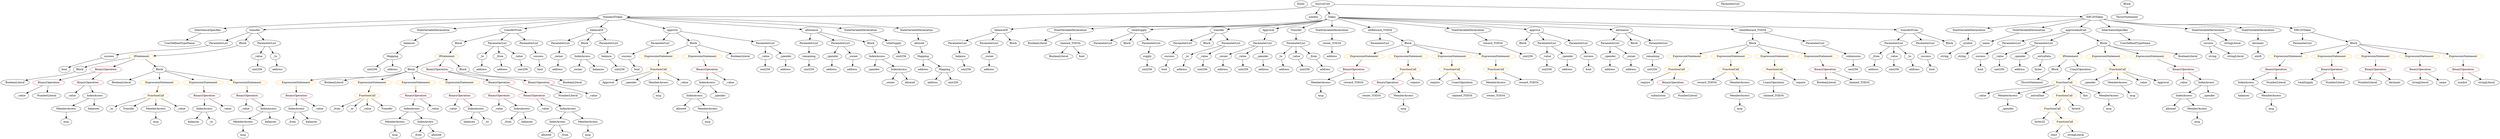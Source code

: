strict digraph {
	graph [bb="0,0,11603,756"];
	node [label="\N"];
	Enter	[height=0.5,
		pos="6127,738",
		width=0.83628];
	Parameter__spender_3	[color=black,
		height=0.5,
		label=_spender,
		pos="3908,450",
		width=1.2521];
	ElementaryTypeName_address_18	[color=black,
		height=0.5,
		label=address,
		pos="3905,378",
		width=1.0996];
	Parameter__spender_3 -> ElementaryTypeName_address_18	[pos="e,3905.8,396.1 3907.3,431.7 3907,424.41 3906.6,415.73 3906.3,407.54"];
	Identifier_owner_TOD34_1	[color=black,
		height=0.5,
		label=owner_TOD34,
		pos="7040,234",
		width=1.862];
	VariableDeclaration__to	[color=black,
		height=0.5,
		label=_to,
		pos="6016,450",
		width=0.75];
	ElementaryTypeName_address_9	[color=black,
		height=0.5,
		label=address,
		pos="6023,378",
		width=1.0996];
	VariableDeclaration__to -> ElementaryTypeName_address_9	[pos="e,6021.3,396.1 6017.8,431.7 6018.5,424.41 6019.4,415.73 6020.2,407.54"];
	Parameter__value_5	[color=black,
		height=0.5,
		label=_value,
		pos="3592,450",
		width=0.96103];
	ElementaryTypeName_uint256_13	[color=black,
		height=0.5,
		label=uint256,
		pos="3592,378",
		width=1.0442];
	Parameter__value_5 -> ElementaryTypeName_uint256_13	[pos="e,3592,396.1 3592,431.7 3592,424.41 3592,415.73 3592,407.54"];
	ElementaryTypeName_uint256_4	[color=black,
		height=0.5,
		label=uint256,
		pos="7238,378",
		width=1.0442];
	IndexAccess_Unnamed_17	[color=black,
		height=0.5,
		label=IndexAccess,
		pos="10198,234",
		width=1.6402];
	Identifier_allowed_4	[color=black,
		height=0.5,
		label=allowed,
		pos="10135,162",
		width=1.0858];
	IndexAccess_Unnamed_17 -> Identifier_allowed_4	[pos="e,10149,178.99 10183,216.41 10175,207.74 10166,196.97 10157,187.38"];
	MemberAccess_Unnamed_13	[color=black,
		height=0.5,
		label=MemberAccess,
		pos="10261,162",
		width=1.9174];
	IndexAccess_Unnamed_17 -> MemberAccess_Unnamed_13	[pos="e,10246,179.96 10213,216.41 10220,208.08 10230,197.8 10238,188.49"];
	ParameterList_Unnamed_5	[color=black,
		height=0.5,
		label=ParameterList,
		pos="5561,522",
		width=1.7095];
	Parameter_success	[color=black,
		height=0.5,
		label=success,
		pos="5476,450",
		width=1.1135];
	ParameterList_Unnamed_5 -> Parameter_success	[pos="e,5494.5,466.19 5541.3,504.76 5530,495.4 5515.5,483.5 5503.1,473.28"];
	ParameterList_Unnamed_6	[color=black,
		height=0.5,
		label=ParameterList,
		pos="8834,522",
		width=1.7095];
	Parameter__from	[color=black,
		height=0.5,
		label=_from,
		pos="8748,450",
		width=0.93331];
	ParameterList_Unnamed_6 -> Parameter__from	[pos="e,8765.8,465.48 8814.1,504.76 8802.4,495.21 8787.4,483.01 8774.6,472.64"];
	Parameter__value_1	[color=black,
		height=0.5,
		label=_value,
		pos="8834,450",
		width=0.96103];
	ParameterList_Unnamed_6 -> Parameter__value_1	[pos="e,8834,468.1 8834,503.7 8834,496.41 8834,487.73 8834,479.54"];
	Parameter__to_1	[color=black,
		height=0.5,
		label=_to,
		pos="8914,450",
		width=0.75];
	ParameterList_Unnamed_6 -> Parameter__to_1	[pos="e,8898.2,464.88 8853,504.41 8864,494.81 8877.9,482.63 8889.7,472.32"];
	Identifier__owner_1	[color=black,
		height=0.5,
		label=_owner,
		pos="4179,306",
		width=1.0719];
	Identifier__spender_4	[color=black,
		height=0.5,
		label=_spender,
		pos="9751,306",
		width=1.2521];
	ParameterList_Unnamed_20	[color=black,
		height=0.5,
		label=ParameterList,
		pos="2641,522",
		width=1.7095];
	Parameter__owner_2	[color=black,
		height=0.5,
		label=_owner,
		pos="2633,450",
		width=1.0719];
	ParameterList_Unnamed_20 -> Parameter__owner_2	[pos="e,2635,468.1 2639.1,503.7 2638.2,496.41 2637.2,487.73 2636.3,479.54"];
	UnaryOperation_Unnamed_1	[color=black,
		height=0.5,
		label=UnaryOperation,
		pos="8282,306",
		width=1.9452];
	Identifier_claimed_TOD34_1	[color=black,
		height=0.5,
		label=claimed_TOD34,
		pos="8283,234",
		width=2.0145];
	UnaryOperation_Unnamed_1 -> Identifier_claimed_TOD34_1	[pos="e,8282.8,252.1 8282.3,287.7 8282.4,280.41 8282.5,271.73 8282.6,263.54"];
	BinaryOperation_Unnamed_16	[color=brown,
		height=0.5,
		label=BinaryOperation,
		pos="1976,234",
		width=1.9867];
	IndexAccess_Unnamed_8	[color=black,
		height=0.5,
		label=IndexAccess,
		pos="1949,162",
		width=1.6402];
	BinaryOperation_Unnamed_16 -> IndexAccess_Unnamed_8	[pos="e,1955.6,180.1 1969.4,215.7 1966.5,208.15 1963,199.12 1959.7,190.68"];
	Identifier__value_10	[color=black,
		height=0.5,
		label=_value,
		pos="2061,162",
		width=0.96103];
	BinaryOperation_Unnamed_16 -> Identifier__value_10	[pos="e,2043.1,177.8 1996.2,216.41 2007.6,206.98 2022.1,195.05 2034.5,184.86"];
	FunctionDefinition_balanceOf	[color=black,
		height=0.5,
		label=balanceOf,
		pos="4718,594",
		width=1.3491];
	ParameterList_Unnamed_3	[color=black,
		height=0.5,
		label=ParameterList,
		pos="4521,522",
		width=1.7095];
	FunctionDefinition_balanceOf -> ParameterList_Unnamed_3	[pos="e,4559,536.49 4683.7,580.81 4652.2,569.59 4605,552.84 4569.6,540.25"];
	ParameterList_Unnamed_2	[color=black,
		height=0.5,
		label=ParameterList,
		pos="4662,522",
		width=1.7095];
	FunctionDefinition_balanceOf -> ParameterList_Unnamed_2	[pos="e,4675.6,539.96 4704.8,576.41 4698.2,568.16 4690,558.01 4682.7,548.78"];
	Block_Unnamed_1	[color=black,
		height=0.5,
		label=Block,
		pos="4774,522",
		width=0.90558];
	FunctionDefinition_balanceOf -> Block_Unnamed_1	[pos="e,4761.2,538.99 4731.3,576.41 4738.1,567.92 4746.5,557.41 4754.1,547.96"];
	ExpressionStatement_Unnamed_17	[color=orange,
		height=0.5,
		label=ExpressionStatement,
		pos="10662,450",
		width=2.458];
	BinaryOperation_Unnamed_18	[color=brown,
		height=0.5,
		label=BinaryOperation,
		pos="10594,378",
		width=1.9867];
	ExpressionStatement_Unnamed_17 -> BinaryOperation_Unnamed_18	[pos="e,10610,395.79 10646,432.05 10637,423.63 10627,413.28 10618,403.97"];
	IndexAccess_Unnamed_10	[color=black,
		height=0.5,
		label=IndexAccess,
		pos="2749,450",
		width=1.6402];
	Identifier__owner	[color=black,
		height=0.5,
		label=_owner,
		pos="2725,378",
		width=1.0719];
	IndexAccess_Unnamed_10 -> Identifier__owner	[pos="e,2730.9,396.1 2743.1,431.7 2740.5,424.24 2737.5,415.32 2734.6,406.97"];
	Identifier_balances_6	[color=black,
		height=0.5,
		label=balances,
		pos="2824,378",
		width=1.1828];
	IndexAccess_Unnamed_10 -> Identifier_balances_6	[pos="e,2807.2,394.75 2766.8,432.41 2776.4,423.5 2788.3,412.37 2798.8,402.58"];
	ElementaryTypeName_string_1	[color=black,
		height=0.5,
		label=string,
		pos="9088,450",
		width=0.864];
	StateVariableDeclaration_Unnamed	[color=black,
		height=0.5,
		label=StateVariableDeclaration,
		pos="5044,594",
		width=2.8184];
	BooleanLiteral_Unnamed_1	[color=black,
		height=0.5,
		label=BooleanLiteral,
		pos="4889,522",
		width=1.7788];
	StateVariableDeclaration_Unnamed -> BooleanLiteral_Unnamed_1	[pos="e,4921.9,537.83 5008.1,576.76 4985.4,566.53 4956,553.25 4932.1,542.45"];
	VariableDeclaration_claimed_TOD34	[color=black,
		height=0.5,
		label=claimed_TOD34,
		pos="5044,522",
		width=2.0145];
	StateVariableDeclaration_Unnamed -> VariableDeclaration_claimed_TOD34	[pos="e,5044,540.1 5044,575.7 5044,568.41 5044,559.73 5044,551.54"];
	InheritanceSpecifier_Unnamed	[color=black,
		height=0.5,
		label=InheritanceSpecifier,
		pos="967.04,594",
		width=2.3333];
	UserDefinedTypeName_Unnamed	[color=black,
		height=0.5,
		label=UserDefinedTypeName,
		pos="836.04,522",
		width=2.7214];
	InheritanceSpecifier_Unnamed -> UserDefinedTypeName_Unnamed	[pos="e,866.71,539.39 936.65,576.76 918.84,567.25 896.11,555.1 876.77,544.76"];
	ElementaryTypeName_bool_6	[color=black,
		height=0.5,
		label=bool,
		pos="3005,378",
		width=0.76697];
	ElementaryTypeName_uint256_18	[color=black,
		height=0.5,
		label=uint256,
		pos="9350,378",
		width=1.0442];
	ElementaryTypeName_bool_7	[color=black,
		height=0.5,
		label=bool,
		pos="9257,378",
		width=0.76697];
	Parameter_balance	[color=black,
		height=0.5,
		label=balance,
		pos="4533,450",
		width=1.0719];
	ElementaryTypeName_uint256_1	[color=black,
		height=0.5,
		label=uint256,
		pos="4544,378",
		width=1.0442];
	Parameter_balance -> ElementaryTypeName_uint256_1	[pos="e,4541.3,396.1 4535.8,431.7 4536.9,424.32 4538.3,415.52 4539.6,407.25"];
	ElementaryTypeName_address_2	[color=black,
		height=0.5,
		label=address,
		pos="8739,378",
		width=1.0996];
	Parameter__from -> ElementaryTypeName_address_2	[pos="e,8741.2,396.1 8745.8,431.7 8744.9,424.32 8743.7,415.52 8742.7,407.25"];
	Identifier_balances_2	[color=black,
		height=0.5,
		label=balances,
		pos="876.04,90",
		width=1.1828];
	ExpressionStatement_Unnamed_16	[color=orange,
		height=0.5,
		label=ExpressionStatement,
		pos="3109,450",
		width=2.458];
	FunctionCall_Unnamed_8	[color=orange,
		height=0.5,
		label=FunctionCall,
		pos="3109,378",
		width=1.6125];
	ExpressionStatement_Unnamed_16 -> FunctionCall_Unnamed_8	[pos="e,3109,396.1 3109,431.7 3109,424.41 3109,415.73 3109,407.54"];
	Identifier__value_16	[color=black,
		height=0.5,
		label=_value,
		pos="9243,234",
		width=0.96103];
	Identifier__value_14	[color=black,
		height=0.5,
		label=_value,
		pos="10201,306",
		width=0.96103];
	Identifier_msg_4	[color=black,
		height=0.5,
		label=msg,
		pos="1122,18",
		width=0.75];
	IfStatement_Unnamed_2	[color=orange,
		height=0.5,
		label=IfStatement,
		pos="9684,450",
		width=1.4739];
	Block_Unnamed_20	[color=black,
		height=0.5,
		label=Block,
		pos="9615,378",
		width=0.90558];
	IfStatement_Unnamed_2 -> Block_Unnamed_20	[pos="e,9629.9,394.04 9667.7,432.41 9658.7,423.31 9647.5,411.9 9637.7,401.96"];
	UnaryOperation_Unnamed_2	[color=black,
		height=0.5,
		label=UnaryOperation,
		pos="9736,378",
		width=1.9452];
	IfStatement_Unnamed_2 -> UnaryOperation_Unnamed_2	[pos="e,9723.6,395.79 9696.6,432.05 9702.7,423.89 9710.1,413.91 9716.9,404.82"];
	FunctionDefinition_transfer_1	[color=black,
		height=0.5,
		label=transfer,
		pos="1182,594",
		width=1.0719];
	ParameterList_Unnamed_17	[color=black,
		height=0.5,
		label=ParameterList,
		pos="1014,522",
		width=1.7095];
	FunctionDefinition_transfer_1 -> ParameterList_Unnamed_17	[pos="e,1048.4,537.3 1153.9,581.28 1127.9,570.46 1088.9,554.19 1058.6,541.59"];
	Block_Unnamed_8	[color=black,
		height=0.5,
		label=Block,
		pos="1126,522",
		width=0.90558];
	FunctionDefinition_transfer_1 -> Block_Unnamed_8	[pos="e,1138.6,538.67 1169,576.76 1162.1,568.07 1153.4,557.19 1145.6,547.49"];
	ParameterList_Unnamed_16	[color=black,
		height=0.5,
		label=ParameterList,
		pos="1238,522",
		width=1.7095];
	FunctionDefinition_transfer_1 -> ParameterList_Unnamed_16	[pos="e,1224.7,539.63 1195,576.76 1201.7,568.4 1210,558.02 1217.6,548.61"];
	BinaryOperation_Unnamed_15	[color=brown,
		height=0.5,
		label=BinaryOperation,
		pos="1439,234",
		width=1.9867];
	IndexAccess_Unnamed_7	[color=black,
		height=0.5,
		label=IndexAccess,
		pos="1378,162",
		width=1.6402];
	BinaryOperation_Unnamed_15 -> IndexAccess_Unnamed_7	[pos="e,1392.7,179.79 1424.3,216.05 1417,207.71 1408.1,197.49 1400,188.25"];
	Identifier__value_9	[color=black,
		height=0.5,
		label=_value,
		pos="1490,162",
		width=0.96103];
	BinaryOperation_Unnamed_15 -> Identifier__value_9	[pos="e,1478.2,179.31 1451.4,216.05 1457.4,207.77 1464.8,197.62 1471.5,188.42"];
	ElementaryTypeName_address	[color=black,
		height=0.5,
		label=address,
		pos="4662,378",
		width=1.0996];
	ElementaryTypeName_address_10	[color=black,
		height=0.5,
		label=address,
		pos="5736,378",
		width=1.0996];
	MemberAccess_Unnamed_6	[color=black,
		height=0.5,
		label=MemberAccess,
		pos="1122,90",
		width=1.9174];
	MemberAccess_Unnamed_6 -> Identifier_msg_4	[pos="e,1122,36.104 1122,71.697 1122,64.407 1122,55.726 1122,47.536"];
	Identifier__from_2	[color=black,
		height=0.5,
		label=_from,
		pos="1367,90",
		width=0.93331];
	IndexAccess_Unnamed_7 -> Identifier__from_2	[pos="e,1369.7,108.1 1375.3,143.7 1374.2,136.32 1372.8,127.52 1371.5,119.25"];
	Identifier_balances_5	[color=black,
		height=0.5,
		label=balances,
		pos="1461,90",
		width=1.1828];
	IndexAccess_Unnamed_7 -> Identifier_balances_5	[pos="e,1442.5,106.67 1397.3,144.76 1408.1,135.62 1421.8,124.06 1433.8,114"];
	Identifier__to_1	[color=black,
		height=0.5,
		label=_to,
		pos="481.04,162",
		width=0.75];
	BinaryOperation_Unnamed_6	[color=brown,
		height=0.5,
		label=BinaryOperation,
		pos="218.04,306",
		width=1.9867];
	Identifier__value_1	[color=black,
		height=0.5,
		label=_value,
		pos="85.038,234",
		width=0.96103];
	BinaryOperation_Unnamed_6 -> Identifier__value_1	[pos="e,108.6,247.4 188.19,289.29 167.52,278.41 139.99,263.92 118.57,252.65"];
	NumberLiteral_Unnamed_1	[color=black,
		height=0.5,
		label=NumberLiteral,
		pos="201.04,234",
		width=1.765];
	BinaryOperation_Unnamed_6 -> NumberLiteral_Unnamed_1	[pos="e,205.19,252.1 213.84,287.7 212.04,280.32 209.91,271.52 207.9,263.25"];
	BooleanLiteral_Unnamed_3	[color=black,
		height=0.5,
		label=BooleanLiteral,
		pos="566.04,306",
		width=1.7788];
	Parameter__value_3	[color=black,
		height=0.5,
		label=_value,
		pos="1196,450",
		width=0.96103];
	ElementaryTypeName_uint256_10	[color=black,
		height=0.5,
		label=uint256,
		pos="1192,378",
		width=1.0442];
	Parameter__value_3 -> ElementaryTypeName_uint256_10	[pos="e,1193,396.1 1195,431.7 1194.6,424.41 1194.1,415.73 1193.7,407.54"];
	ExpressionStatement_Unnamed_23	[color=orange,
		height=0.5,
		label=ExpressionStatement,
		pos="9844,450",
		width=2.458];
	FunctionCall_Unnamed_9	[color=orange,
		height=0.5,
		label=FunctionCall,
		pos="9883,378",
		width=1.6125];
	ExpressionStatement_Unnamed_23 -> FunctionCall_Unnamed_9	[pos="e,9873.5,396.1 9853.7,431.7 9858,423.98 9863.1,414.71 9867.9,406.11"];
	Identifier_totalSupply	[color=black,
		height=0.5,
		label=totalSupply,
		pos="10729,306",
		width=1.4739];
	StateVariableDeclaration_Unnamed_3	[color=black,
		height=0.5,
		label=StateVariableDeclaration,
		pos="2050,594",
		width=2.8184];
	VariableDeclaration_balances	[color=black,
		height=0.5,
		label=balances,
		pos="1922,522",
		width=1.1828];
	StateVariableDeclaration_Unnamed_3 -> VariableDeclaration_balances	[pos="e,1947.4,536.88 2019.7,576.41 2001,566.2 1977,553.06 1957.5,542.37"];
	Parameter_success_4	[color=black,
		height=0.5,
		label=success,
		pos="2536,450",
		width=1.1135];
	ElementaryTypeName_bool_5	[color=black,
		height=0.5,
		label=bool,
		pos="2544,378",
		width=0.76697];
	Parameter_success_4 -> ElementaryTypeName_bool_5	[pos="e,2542.1,396.1 2538,431.7 2538.8,424.41 2539.8,415.73 2540.8,407.54"];
	stringLiteral_Unnamed_2	[color=black,
		height=0.5,
		label=stringLiteral,
		pos="11249,306",
		width=1.5016];
	ThrowStatement_Unnamed_1	[color=black,
		height=0.5,
		label=ThrowStatement,
		pos="9482,306",
		width=2.0006];
	Block_Unnamed_20 -> ThrowStatement_Unnamed_1	[pos="e,9511.9,322.74 9591.9,364.81 9572.6,354.68 9544.8,340.05 9522,328.04"];
	IndexAccess_Unnamed_15	[color=black,
		height=0.5,
		label=IndexAccess,
		pos="10453,306",
		width=1.6402];
	Identifier_balances_7	[color=black,
		height=0.5,
		label=balances,
		pos="10443,234",
		width=1.1828];
	IndexAccess_Unnamed_15 -> Identifier_balances_7	[pos="e,10445,252.1 10451,287.7 10450,280.32 10448,271.52 10447,263.25"];
	MemberAccess_Unnamed_12	[color=black,
		height=0.5,
		label=MemberAccess,
		pos="10573,234",
		width=1.9174];
	IndexAccess_Unnamed_15 -> MemberAccess_Unnamed_12	[pos="e,10546,250.98 10480,289.46 10496,279.81 10518,267.27 10536,256.65"];
	Identifier_msg_11	[color=black,
		height=0.5,
		label=msg,
		pos="10261,90",
		width=0.75];
	ElementaryTypeName_bytes32	[color=black,
		height=0.5,
		label=bytes32,
		pos="9517,90",
		width=1.0996];
	MemberAccess_Unnamed_14	[color=black,
		height=0.5,
		label=MemberAccess,
		pos="9883,306",
		width=1.9174];
	Identifier_msg_12	[color=black,
		height=0.5,
		label=msg,
		pos="9961,234",
		width=0.75];
	MemberAccess_Unnamed_14 -> Identifier_msg_12	[pos="e,9945.3,249.11 9901.5,288.41 9912.1,278.87 9925.6,266.79 9937.1,256.53"];
	ExpressionStatement_Unnamed_22	[color=orange,
		height=0.5,
		label=ExpressionStatement,
		pos="10039,450",
		width=2.458];
	BinaryOperation_Unnamed_23	[color=brown,
		height=0.5,
		label=BinaryOperation,
		pos="10201,378",
		width=1.9867];
	ExpressionStatement_Unnamed_22 -> BinaryOperation_Unnamed_23	[pos="e,10166,394.06 10075,433.29 10099,423.03 10130,409.54 10156,398.58"];
	BinaryOperation_Unnamed_17	[color=brown,
		height=0.5,
		label=BinaryOperation,
		pos="3343,378",
		width=1.9867];
	IndexAccess_Unnamed_11	[color=black,
		height=0.5,
		label=IndexAccess,
		pos="3343,306",
		width=1.6402];
	BinaryOperation_Unnamed_17 -> IndexAccess_Unnamed_11	[pos="e,3343,324.1 3343,359.7 3343,352.41 3343,343.73 3343,335.54"];
	Identifier__value_12	[color=black,
		height=0.5,
		label=_value,
		pos="3455,306",
		width=0.96103];
	BinaryOperation_Unnamed_17 -> Identifier__value_12	[pos="e,3433.7,320.33 3369,360.76 3385.4,350.5 3406.7,337.18 3424.1,326.37"];
	Identifier__value_5	[color=black,
		height=0.5,
		label=_value,
		pos="2372,162",
		width=0.96103];
	Parameter_success_6	[color=black,
		height=0.5,
		label=success,
		pos="9257,450",
		width=1.1135];
	Parameter_success_6 -> ElementaryTypeName_bool_7	[pos="e,9257,396.1 9257,431.7 9257,424.41 9257,415.73 9257,407.54"];
	Identifier_Approval	[color=black,
		height=0.5,
		label=Approval,
		pos="2868,306",
		width=1.266];
	Identifier__value_8	[color=black,
		height=0.5,
		label=_value,
		pos="2148,162",
		width=0.96103];
	ElementaryTypeName_address_4	[color=black,
		height=0.5,
		label=address,
		pos="7336,378",
		width=1.0996];
	Block_Unnamed_7	[color=black,
		height=0.5,
		label=Block,
		pos="8192,522",
		width=0.90558];
	ExpressionStatement_Unnamed_5	[color=orange,
		height=0.5,
		label=ExpressionStatement,
		pos="7900,450",
		width=2.458];
	Block_Unnamed_7 -> ExpressionStatement_Unnamed_5	[pos="e,7955.8,464.38 8162.4,513.9 8116.9,502.99 8028.6,481.81 7967,467.05"];
	ExpressionStatement_Unnamed_6	[color=orange,
		height=0.5,
		label=ExpressionStatement,
		pos="8095,450",
		width=2.458];
	Block_Unnamed_7 -> ExpressionStatement_Unnamed_6	[pos="e,8118.3,467.76 8172.9,507.17 8159.9,497.8 8142.4,485.19 8127.3,474.29"];
	ExpressionStatement_Unnamed_4	[color=orange,
		height=0.5,
		label=ExpressionStatement,
		pos="8290,450",
		width=2.458];
	Block_Unnamed_7 -> ExpressionStatement_Unnamed_4	[pos="e,8266.6,467.76 8211.4,507.17 8224.5,497.8 8242.2,485.19 8257.4,474.29"];
	ExpressionStatement_Unnamed_7	[color=orange,
		height=0.5,
		label=ExpressionStatement,
		pos="8485,450",
		width=2.458];
	Block_Unnamed_7 -> ExpressionStatement_Unnamed_7	[pos="e,8429.3,464.31 8221.7,513.9 8267.6,502.95 8356.7,481.66 8418.5,466.9"];
	ElementaryTypeName_address_3	[color=black,
		height=0.5,
		label=address,
		pos="8929,378",
		width=1.0996];
	Identifier__from	[color=black,
		height=0.5,
		label=_from,
		pos="2416,90",
		width=0.93331];
	VariableDeclaration_owner_TOD34	[color=black,
		height=0.5,
		label=owner_TOD34,
		pos="6273,522",
		width=1.862];
	ElementaryTypeName_address_7	[color=black,
		height=0.5,
		label=address,
		pos="6273,450",
		width=1.0996];
	VariableDeclaration_owner_TOD34 -> ElementaryTypeName_address_7	[pos="e,6273,468.1 6273,503.7 6273,496.41 6273,487.73 6273,479.54"];
	FunctionCall_Unnamed_8 -> Identifier_Approval	[pos="e,2902.9,317.91 3066.9,365.27 3029.1,354.7 2972.3,338.63 2923,324 2920,323.09 2916.8,322.15 2913.7,321.19"];
	Identifier__spender_1	[color=black,
		height=0.5,
		label=_spender,
		pos="2977,306",
		width=1.2521];
	FunctionCall_Unnamed_8 -> Identifier__spender_1	[pos="e,3003.5,321.04 3080.7,361.98 3061.1,351.56 3034.7,337.57 3013.5,326.32"];
	MemberAccess_Unnamed_11	[color=black,
		height=0.5,
		label=MemberAccess,
		pos="3109,306",
		width=1.9174];
	FunctionCall_Unnamed_8 -> MemberAccess_Unnamed_11	[pos="e,3109,324.1 3109,359.7 3109,352.41 3109,343.73 3109,335.54"];
	Identifier__value_13	[color=black,
		height=0.5,
		label=_value,
		pos="3231,306",
		width=0.96103];
	FunctionCall_Unnamed_8 -> Identifier__value_13	[pos="e,3208.4,319.98 3135.8,361.64 3154.3,351.01 3179.1,336.82 3198.7,325.56"];
	MemberAccess_Unnamed_15	[color=black,
		height=0.5,
		label=MemberAccess,
		pos="9365,234",
		width=1.9174];
	Identifier__spender_5	[color=black,
		height=0.5,
		label=_spender,
		pos="9365,162",
		width=1.2521];
	MemberAccess_Unnamed_15 -> Identifier__spender_5	[pos="e,9365,180.1 9365,215.7 9365,208.41 9365,199.73 9365,191.54"];
	ElementaryTypeName_uint256_11	[color=black,
		height=0.5,
		label=uint256,
		pos="2461,378",
		width=1.0442];
	Identifier_allowed_2	[color=black,
		height=0.5,
		label=allowed,
		pos="3219,162",
		width=1.0858];
	FunctionCall_Unnamed_12	[color=orange,
		height=0.5,
		label=FunctionCall,
		pos="9575,162",
		width=1.6125];
	FunctionCall_Unnamed_12 -> ElementaryTypeName_bytes32	[pos="e,9530.5,107.31 9561,144.05 9554.1,135.68 9545.5,125.4 9537.9,116.13"];
	FunctionCall_Unnamed_13	[color=orange,
		height=0.5,
		label=FunctionCall,
		pos="9633,90",
		width=1.6125];
	FunctionCall_Unnamed_12 -> FunctionCall_Unnamed_13	[pos="e,9619.1,107.79 9589.1,144.05 9595.9,135.8 9604.3,125.7 9611.9,116.54"];
	BooleanLiteral_Unnamed_4	[color=black,
		height=0.5,
		label=BooleanLiteral,
		pos="64.038,306",
		width=1.7788];
	Identifier_msg_10	[color=black,
		height=0.5,
		label=msg,
		pos="10573,162",
		width=0.75];
	FunctionCall_Unnamed_10	[color=orange,
		height=0.5,
		label=FunctionCall,
		pos="9630,306",
		width=1.6125];
	FunctionCall_Unnamed_10 -> Identifier__value_16	[pos="e,9269.2,246.29 9587.3,293.36 9579.3,291.4 9570.9,289.51 9563,288 9441.5,264.75 9406.9,282.51 9287,252 9284.7,251.42 9282.4,250.75 \
9280.1,250.02"];
	FunctionCall_Unnamed_10 -> MemberAccess_Unnamed_15	[pos="e,9412.2,247.46 9586.9,293.6 9542.3,281.82 9472.4,263.37 9423,250.32"];
	Identifier__extraData	[color=black,
		height=0.5,
		label=_extraData,
		pos="9503,234",
		width=1.4046];
	FunctionCall_Unnamed_10 -> Identifier__extraData	[pos="e,9529.7,249.68 9602.5,289.81 9584.1,279.68 9559.7,266.24 9539.7,255.2"];
	FunctionCall_Unnamed_11	[color=orange,
		height=0.5,
		label=FunctionCall,
		pos="9630,234",
		width=1.6125];
	FunctionCall_Unnamed_10 -> FunctionCall_Unnamed_11	[pos="e,9630,252.1 9630,287.7 9630,280.41 9630,271.73 9630,263.54"];
	Identifier_this	[color=black,
		height=0.5,
		label=this,
		pos="9733,234",
		width=0.75];
	FunctionCall_Unnamed_10 -> Identifier_this	[pos="e,9714.6,247.56 9653.4,289.12 9668.7,278.69 9688.9,265.01 9705.1,254.01"];
	MemberAccess_Unnamed_16	[color=black,
		height=0.5,
		label=MemberAccess,
		pos="9847,234",
		width=1.9174];
	FunctionCall_Unnamed_10 -> MemberAccess_Unnamed_16	[pos="e,9804.7,248.66 9669.3,292.32 9704.3,281.05 9755.7,264.48 9794.2,252.05"];
	Parameter_submission	[color=black,
		height=0.5,
		label=submission,
		pos="8644,450",
		width=1.46];
	ElementaryTypeName_uint256_7	[color=black,
		height=0.5,
		label=uint256,
		pos="8644,378",
		width=1.0442];
	Parameter_submission -> ElementaryTypeName_uint256_7	[pos="e,8644,396.1 8644,431.7 8644,424.41 8644,415.73 8644,407.54"];
	Identifier_Transfer	[color=black,
		height=0.5,
		label=Transfer,
		pos="568.04,162",
		width=1.1689];
	Identifier_owner_TOD34	[color=black,
		height=0.5,
		label=owner_TOD34,
		pos="6465,234",
		width=1.862];
	BinaryOperation_Unnamed	[color=brown,
		height=0.5,
		label=BinaryOperation,
		pos="6542,306",
		width=1.9867];
	BinaryOperation_Unnamed -> Identifier_owner_TOD34	[pos="e,6483.4,251.71 6523.8,288.41 6514.3,279.76 6502.4,269 6491.9,259.42"];
	MemberAccess_Unnamed	[color=black,
		height=0.5,
		label=MemberAccess,
		pos="6619,234",
		width=1.9174];
	BinaryOperation_Unnamed -> MemberAccess_Unnamed	[pos="e,6600.7,251.71 6560.3,288.41 6569.8,279.76 6581.6,269 6592.2,259.42"];
	ElementaryTypeName_address_15	[color=black,
		height=0.5,
		label=address,
		pos="2629,378",
		width=1.0996];
	Parameter__owner_2 -> ElementaryTypeName_address_15	[pos="e,2630,396.1 2632,431.7 2631.6,424.41 2631.1,415.73 2630.7,407.54"];
	BooleanLiteral_Unnamed_2	[color=black,
		height=0.5,
		label=BooleanLiteral,
		pos="8524,306",
		width=1.7788];
	Identifier__to	[color=black,
		height=0.5,
		label=_to,
		pos="964.04,90",
		width=0.75];
	Block_Unnamed_11	[color=black,
		height=0.5,
		label=Block,
		pos="2168,522",
		width=0.90558];
	IfStatement_Unnamed_1	[color=orange,
		height=0.5,
		label=IfStatement,
		pos="2112,450",
		width=1.4739];
	Block_Unnamed_11 -> IfStatement_Unnamed_1	[pos="e,2125.5,467.8 2155.3,505.12 2148.6,496.68 2140.1,486.1 2132.5,476.55"];
	FunctionDefinition_transferFrom_1	[color=black,
		height=0.5,
		label=transferFrom,
		pos="2428,594",
		width=1.6402];
	FunctionDefinition_transferFrom_1 -> Block_Unnamed_11	[pos="e,2196.9,530.76 2384.8,581.36 2335.5,568.08 2255.5,546.54 2207.7,533.68"];
	ParameterList_Unnamed_18	[color=black,
		height=0.5,
		label=ParameterList,
		pos="2357,522",
		width=1.7095];
	FunctionDefinition_transferFrom_1 -> ParameterList_Unnamed_18	[pos="e,2373.7,539.47 2411.2,576.41 2402.5,567.78 2391.6,557.06 2381.9,547.5"];
	ParameterList_Unnamed_19	[color=black,
		height=0.5,
		label=ParameterList,
		pos="2499,522",
		width=1.7095];
	FunctionDefinition_transferFrom_1 -> ParameterList_Unnamed_19	[pos="e,2482.3,539.47 2444.9,576.41 2453.6,567.78 2464.5,557.06 2474.2,547.5"];
	Identifier_sha3	[color=black,
		height=0.5,
		label=sha3,
		pos="9583,18",
		width=0.76697];
	ExpressionStatement_Unnamed_18	[color=orange,
		height=0.5,
		label=ExpressionStatement,
		pos="10857,450",
		width=2.458];
	BinaryOperation_Unnamed_19	[color=brown,
		height=0.5,
		label=BinaryOperation,
		pos="10857,378",
		width=1.9867];
	ExpressionStatement_Unnamed_18 -> BinaryOperation_Unnamed_19	[pos="e,10857,396.1 10857,431.7 10857,424.41 10857,415.73 10857,407.54"];
	MemberAccess_Unnamed_4	[color=black,
		height=0.5,
		label=MemberAccess,
		pos="8123,234",
		width=1.9174];
	Identifier_msg_2	[color=black,
		height=0.5,
		label=msg,
		pos="8123,162",
		width=0.75];
	MemberAccess_Unnamed_4 -> Identifier_msg_2	[pos="e,8123,180.1 8123,215.7 8123,208.41 8123,199.73 8123,191.54"];
	Parameter__to_3	[color=black,
		height=0.5,
		label=_to,
		pos="2273,450",
		width=0.75];
	ParameterList_Unnamed_18 -> Parameter__to_3	[pos="e,2289.3,464.56 2337.6,504.76 2325.8,494.95 2310.6,482.34 2298,471.8"];
	Parameter__from_1	[color=black,
		height=0.5,
		label=_from,
		pos="2357,450",
		width=0.93331];
	ParameterList_Unnamed_18 -> Parameter__from_1	[pos="e,2357,468.1 2357,503.7 2357,496.41 2357,487.73 2357,479.54"];
	Parameter__value_4	[color=black,
		height=0.5,
		label=_value,
		pos="2443,450",
		width=0.96103];
	ParameterList_Unnamed_18 -> Parameter__value_4	[pos="e,2425,465.72 2377,504.76 2388.6,495.27 2403.5,483.17 2416.2,472.85"];
	BinaryOperation_Unnamed_18 -> IndexAccess_Unnamed_15	[pos="e,10483,321.77 10563,361.46 10542,351.24 10515,337.77 10493,326.78"];
	NumberLiteral_Unnamed_3	[color=black,
		height=0.5,
		label=NumberLiteral,
		pos="10594,306",
		width=1.765];
	BinaryOperation_Unnamed_18 -> NumberLiteral_Unnamed_3	[pos="e,10594,324.1 10594,359.7 10594,352.41 10594,343.73 10594,335.54"];
	ElementaryTypeName_string_2	[color=black,
		height=0.5,
		label=string,
		pos="10323,450",
		width=0.864];
	ExpressionStatement_Unnamed_10	[color=orange,
		height=0.5,
		label=ExpressionStatement,
		pos="737.04,306",
		width=2.458];
	FunctionCall_Unnamed_6	[color=orange,
		height=0.5,
		label=FunctionCall,
		pos="697.04,234",
		width=1.6125];
	ExpressionStatement_Unnamed_10 -> FunctionCall_Unnamed_6	[pos="e,706.81,252.1 727.15,287.7 722.69,279.9 717.33,270.51 712.37,261.83"];
	Identifier_msg_6	[color=black,
		height=0.5,
		label=msg,
		pos="2802,18",
		width=0.75];
	Identifier__from_4	[color=black,
		height=0.5,
		label=_from,
		pos="1576,162",
		width=0.93331];
	ParameterList_Unnamed_29	[color=black,
		height=0.5,
		label=ParameterList,
		pos="9391,522",
		width=1.7095];
	ParameterList_Unnamed_29 -> Parameter_success_6	[pos="e,9282.4,464.27 9362,505.81 9341.6,495.17 9314.2,480.88 9292.6,469.56"];
	Block_Unnamed_14	[color=black,
		height=0.5,
		label=Block,
		pos="2753,522",
		width=0.90558];
	Block_Unnamed_14 -> IndexAccess_Unnamed_10	[pos="e,2750,468.1 2752,503.7 2751.6,496.41 2751.1,487.73 2750.7,479.54"];
	IndexAccess_Unnamed_6	[color=black,
		height=0.5,
		label=IndexAccess,
		pos="2260,162",
		width=1.6402];
	Identifier_balances_4	[color=black,
		height=0.5,
		label=balances,
		pos="2197,90",
		width=1.1828];
	IndexAccess_Unnamed_6 -> Identifier_balances_4	[pos="e,2211.4,106.99 2245.1,144.41 2237.3,135.74 2227.6,124.97 2219,115.38"];
	Identifier__to_2	[color=black,
		height=0.5,
		label=_to,
		pos="2285,90",
		width=0.75];
	IndexAccess_Unnamed_6 -> Identifier__to_2	[pos="e,2279.1,107.62 2266.2,143.7 2269,136.04 2272.2,126.85 2275.3,118.3"];
	ElementaryTypeName_address_21	[color=black,
		height=0.5,
		label=address,
		pos="4409,306",
		width=1.0996];
	ElementaryTypeName_bytes	[color=black,
		height=0.5,
		label=bytes,
		pos="9534,378",
		width=0.85014];
	ExpressionStatement_Unnamed_15	[color=orange,
		height=0.5,
		label=ExpressionStatement,
		pos="3304,450",
		width=2.458];
	ExpressionStatement_Unnamed_15 -> BinaryOperation_Unnamed_17	[pos="e,3333.5,396.1 3313.7,431.7 3318,423.98 3323.1,414.71 3327.9,406.11"];
	ExpressionStatement_Unnamed_3	[color=orange,
		height=0.5,
		label=ExpressionStatement,
		pos="6419,450",
		width=2.458];
	BinaryOperation_Unnamed_1	[color=brown,
		height=0.5,
		label=BinaryOperation,
		pos="6383,378",
		width=1.9867];
	ExpressionStatement_Unnamed_3 -> BinaryOperation_Unnamed_1	[pos="e,6391.8,396.1 6410.1,431.7 6406.2,423.98 6401.4,414.71 6397,406.11"];
	FunctionCall_Unnamed_4	[color=orange,
		height=0.5,
		label=FunctionCall,
		pos="7857,378",
		width=1.6125];
	ExpressionStatement_Unnamed_5 -> FunctionCall_Unnamed_4	[pos="e,7867.5,396.1 7889.4,431.7 7884.6,423.9 7878.9,414.51 7873.5,405.83"];
	FunctionCall_Unnamed_5	[color=orange,
		height=0.5,
		label=FunctionCall,
		pos="8095,378",
		width=1.6125];
	ExpressionStatement_Unnamed_6 -> FunctionCall_Unnamed_5	[pos="e,8095,396.1 8095,431.7 8095,424.41 8095,415.73 8095,407.54"];
	MemberAccess_Unnamed_2	[color=black,
		height=0.5,
		label=MemberAccess,
		pos="6226,306",
		width=1.9174];
	Identifier_msg_1	[color=black,
		height=0.5,
		label=msg,
		pos="6226,234",
		width=0.75];
	MemberAccess_Unnamed_2 -> Identifier_msg_1	[pos="e,6226,252.1 6226,287.7 6226,280.41 6226,271.73 6226,263.54"];
	ElementaryTypeName_uint256_9	[color=black,
		height=0.5,
		label=uint256,
		pos="5831,378",
		width=1.0442];
	Parameter_success_3	[color=black,
		height=0.5,
		label=success,
		pos="500.04,450",
		width=1.1135];
	ParameterList_Unnamed_17 -> Parameter_success_3	[pos="e,536.15,458.28 969.15,509.3 960.53,507.33 951.53,505.45 943.04,504 788.88,477.74 747.85,490.08 593.04,468 578.16,465.88 562.04,\
463.1 547.46,460.41"];
	FunctionCall_Unnamed_6 -> Identifier__to_1	[pos="e,502.12,173.62 652.76,222.01 615.94,212.39 562.4,197.27 517.04,180 515.5,179.42 513.94,178.79 512.38,178.15"];
	FunctionCall_Unnamed_6 -> Identifier_Transfer	[pos="e,593.35,176.74 669.05,217.81 649.78,207.35 624.02,193.38 603.34,182.16"];
	MemberAccess_Unnamed_7	[color=black,
		height=0.5,
		label=MemberAccess,
		pos="697.04,162",
		width=1.9174];
	FunctionCall_Unnamed_6 -> MemberAccess_Unnamed_7	[pos="e,697.04,180.1 697.04,215.7 697.04,208.41 697.04,199.73 697.04,191.54"];
	Identifier__value_4	[color=black,
		height=0.5,
		label=_value,
		pos="819.04,162",
		width=0.96103];
	FunctionCall_Unnamed_6 -> Identifier__value_4	[pos="e,796.42,175.98 723.81,217.64 742.33,207.01 767.06,192.82 786.69,181.56"];
	Block_Unnamed_2	[color=black,
		height=0.5,
		label=Block,
		pos="5673,522",
		width=0.90558];
	IndexAccess_Unnamed_12	[color=black,
		height=0.5,
		label=IndexAccess,
		pos="3282,234",
		width=1.6402];
	IndexAccess_Unnamed_12 -> Identifier_allowed_2	[pos="e,3233.4,178.99 3267.1,216.41 3259.3,207.74 3249.6,196.97 3241,187.38"];
	MemberAccess_Unnamed_10	[color=black,
		height=0.5,
		label=MemberAccess,
		pos="3345,162",
		width=1.9174];
	IndexAccess_Unnamed_12 -> MemberAccess_Unnamed_10	[pos="e,3329.8,179.96 3297,216.41 3304.5,208.08 3313.7,197.8 3322.1,188.49"];
	FunctionCall_Unnamed_2	[color=orange,
		height=0.5,
		label=FunctionCall,
		pos="7040,378",
		width=1.6125];
	MemberAccess_Unnamed_1	[color=black,
		height=0.5,
		label=MemberAccess,
		pos="7040,306",
		width=1.9174];
	FunctionCall_Unnamed_2 -> MemberAccess_Unnamed_1	[pos="e,7040,324.1 7040,359.7 7040,352.41 7040,343.73 7040,335.54"];
	Identifier_reward_TOD34	[color=black,
		height=0.5,
		label=reward_TOD34,
		pos="7197,306",
		width=1.9313];
	FunctionCall_Unnamed_2 -> Identifier_reward_TOD34	[pos="e,7163,322.16 7072.2,362.67 7095.4,352.29 7127.2,338.15 7152.8,326.72"];
	Identifier_require_3	[color=black,
		height=0.5,
		label=require,
		pos="7683,306",
		width=1.0026];
	FunctionCall_Unnamed_4 -> Identifier_require_3	[pos="e,7710.5,318.04 7822.7,363.17 7793.4,351.39 7751.3,334.48 7721.1,322.3"];
	BinaryOperation_Unnamed_2	[color=brown,
		height=0.5,
		label=BinaryOperation,
		pos="7809,306",
		width=1.9867];
	FunctionCall_Unnamed_4 -> BinaryOperation_Unnamed_2	[pos="e,7820.6,323.79 7845.4,360.05 7839.9,351.97 7833.1,342.12 7826.9,333.11"];
	ElementaryTypeName_address_22	[color=black,
		height=0.5,
		label=address,
		pos="9446,378",
		width=1.0996];
	VariableDeclaration__value	[color=black,
		height=0.5,
		label=_value,
		pos="6096,450",
		width=0.96103];
	ElementaryTypeName_uint256_8	[color=black,
		height=0.5,
		label=uint256,
		pos="6118,378",
		width=1.0442];
	VariableDeclaration__value -> ElementaryTypeName_uint256_8	[pos="e,6112.6,396.28 6101.4,432.05 6103.7,424.6 6106.5,415.64 6109.2,407.22"];
	ElementaryTypeName_bool	[color=black,
		height=0.5,
		label=bool,
		pos="5461,378",
		width=0.76697];
	ParameterList_Unnamed_7	[color=black,
		height=0.5,
		label=ParameterList,
		pos="8975,522",
		width=1.7095];
	Parameter_success_1	[color=black,
		height=0.5,
		label=success,
		pos="8999,450",
		width=1.1135];
	ParameterList_Unnamed_7 -> Parameter_success_1	[pos="e,8993.2,468.1 8981,503.7 8983.5,496.24 8986.6,487.32 8989.4,478.97"];
	FunctionDefinition_totalSupply	[color=black,
		height=0.5,
		label=totalSupply,
		pos="5364,594",
		width=1.4739];
	ParameterList_Unnamed	[color=black,
		height=0.5,
		label=ParameterList,
		pos="5196,522",
		width=1.7095];
	FunctionDefinition_totalSupply -> ParameterList_Unnamed	[pos="e,5230.4,537.3 5331.6,579.5 5305.9,568.76 5269.5,553.6 5240.9,541.69"];
	Block_Unnamed	[color=black,
		height=0.5,
		label=Block,
		pos="5308,522",
		width=0.90558];
	FunctionDefinition_totalSupply -> Block_Unnamed	[pos="e,5320.8,538.99 5350.8,576.41 5344,567.92 5335.6,557.41 5328,547.96"];
	ParameterList_Unnamed_1	[color=black,
		height=0.5,
		label=ParameterList,
		pos="5420,522",
		width=1.7095];
	FunctionDefinition_totalSupply -> ParameterList_Unnamed_1	[pos="e,5406.5,539.96 5377.3,576.41 5383.9,568.16 5392,558.01 5399.4,548.78"];
	ElementaryTypeName_uint256_16	[color=black,
		height=0.5,
		label=uint256,
		pos="4504,306",
		width=1.0442];
	ParameterList_Unnamed_25	[color=black,
		height=0.5,
		label=ParameterList,
		pos="3799,522",
		width=1.7095];
	Parameter_remaining_1	[color=black,
		height=0.5,
		label=remaining,
		pos="3799,450",
		width=1.2798];
	ParameterList_Unnamed_25 -> Parameter_remaining_1	[pos="e,3799,468.1 3799,503.7 3799,496.41 3799,487.73 3799,479.54"];
	ParameterList_Unnamed_3 -> Parameter_balance	[pos="e,4530.1,468.1 4524,503.7 4525.3,496.32 4526.8,487.52 4528.2,479.25"];
	Identifier_require	[color=black,
		height=0.5,
		label=require,
		pos="6758,306",
		width=1.0026];
	ElementaryTypeName_bool_2	[color=black,
		height=0.5,
		label=bool,
		pos="7439,378",
		width=0.76697];
	StateVariableDeclaration_Unnamed_8	[color=black,
		height=0.5,
		label=StateVariableDeclaration,
		pos="9208,594",
		width=2.8184];
	VariableDeclaration_symbol	[color=black,
		height=0.5,
		label=symbol,
		pos="9179,522",
		width=1.0581];
	StateVariableDeclaration_Unnamed_8 -> VariableDeclaration_symbol	[pos="e,9186.1,540.1 9200.9,575.7 9197.7,568.15 9194,559.12 9190.5,550.68"];
	ElementaryTypeName_address_6	[color=black,
		height=0.5,
		label=address,
		pos="7542,378",
		width=1.0996];
	Identifier__spender_2	[color=black,
		height=0.5,
		label=_spender,
		pos="4105,378",
		width=1.2521];
	ElementaryTypeName_address_11	[color=black,
		height=0.5,
		label=address,
		pos="5926,378",
		width=1.0996];
	FunctionDefinition_balanceOf_1	[color=black,
		height=0.5,
		label=balanceOf,
		pos="2809,594",
		width=1.3491];
	FunctionDefinition_balanceOf_1 -> ParameterList_Unnamed_20	[pos="e,2675.3,537.26 2777.8,580 2751.9,569.19 2714.6,553.67 2685.6,541.55"];
	FunctionDefinition_balanceOf_1 -> Block_Unnamed_14	[pos="e,2765.8,538.99 2795.8,576.41 2789,567.92 2780.6,557.41 2773,547.96"];
	ParameterList_Unnamed_21	[color=black,
		height=0.5,
		label=ParameterList,
		pos="2865,522",
		width=1.7095];
	FunctionDefinition_balanceOf_1 -> ParameterList_Unnamed_21	[pos="e,2851.5,539.96 2822.3,576.41 2828.9,568.16 2837,558.01 2844.4,548.78"];
	ElementaryTypeName_uint256_3	[color=black,
		height=0.5,
		label=uint256,
		pos="8834,378",
		width=1.0442];
	Parameter__value_1 -> ElementaryTypeName_uint256_3	[pos="e,8834,396.1 8834,431.7 8834,424.41 8834,415.73 8834,407.54"];
	FunctionCall_Unnamed_7	[color=orange,
		height=0.5,
		label=FunctionCall,
		pos="1735,234",
		width=1.6125];
	FunctionCall_Unnamed_7 -> Identifier__from_4	[pos="e,1601.2,174.1 1702.5,218.67 1676,207.01 1638.7,190.6 1611.5,178.61"];
	Identifier__to_3	[color=black,
		height=0.5,
		label=_to,
		pos="1655,162",
		width=0.75];
	FunctionCall_Unnamed_7 -> Identifier__to_3	[pos="e,1671.1,177.02 1716.5,216.76 1705.5,207.17 1691.5,194.91 1679.6,184.52"];
	Identifier__value_11	[color=black,
		height=0.5,
		label=_value,
		pos="1735,162",
		width=0.96103];
	FunctionCall_Unnamed_7 -> Identifier__value_11	[pos="e,1735,180.1 1735,215.7 1735,208.41 1735,199.73 1735,191.54"];
	Identifier_Transfer_1	[color=black,
		height=0.5,
		label=Transfer,
		pos="1830,162",
		width=1.1689];
	FunctionCall_Unnamed_7 -> Identifier_Transfer_1	[pos="e,1809.5,178.1 1756.6,217.12 1769.6,207.52 1786.4,195.16 1800.6,184.67"];
	ParameterList_Unnamed_26	[color=black,
		height=0.5,
		label=ParameterList,
		pos="8163,738",
		width=1.7095];
	stringLiteral_Unnamed	[color=black,
		height=0.5,
		label=stringLiteral,
		pos="10426,450",
		width=1.5016];
	Block_Unnamed_10	[color=black,
		height=0.5,
		label=Block,
		pos="371.04,378",
		width=0.90558];
	Block_Unnamed_10 -> BooleanLiteral_Unnamed_4	[pos="e,111.48,318.37 346.62,365.9 341.24,363.73 335.5,361.62 330.04,360 246.39,335.15 222.44,341.9 137.04,324 132.25,323 127.3,321.92 \
122.33,320.82"];
	Parameter__value_6	[color=black,
		height=0.5,
		label=_value,
		pos="9350,450",
		width=0.96103];
	Parameter__value_6 -> ElementaryTypeName_uint256_18	[pos="e,9350,396.1 9350,431.7 9350,424.41 9350,415.73 9350,407.54"];
	FunctionDefinition_transfer	[color=black,
		height=0.5,
		label=transfer,
		pos="5729,594",
		width=1.0719];
	FunctionDefinition_transfer -> ParameterList_Unnamed_5	[pos="e,5595.4,537.3 5700.9,581.28 5674.9,570.46 5635.9,554.19 5605.6,541.59"];
	FunctionDefinition_transfer -> Block_Unnamed_2	[pos="e,5685.6,538.67 5716,576.76 5709.1,568.07 5700.4,557.19 5692.6,547.49"];
	ParameterList_Unnamed_4	[color=black,
		height=0.5,
		label=ParameterList,
		pos="5785,522",
		width=1.7095];
	FunctionDefinition_transfer -> ParameterList_Unnamed_4	[pos="e,5771.7,539.63 5742,576.76 5748.7,568.4 5757,558.02 5764.6,548.61"];
	Parameter_balance_1	[color=black,
		height=0.5,
		label=balance,
		pos="2865,450",
		width=1.0719];
	ElementaryTypeName_uint256_12	[color=black,
		height=0.5,
		label=uint256,
		pos="2922,378",
		width=1.0442];
	Parameter_balance_1 -> ElementaryTypeName_uint256_12	[pos="e,2908.9,395.15 2878.3,432.76 2885.2,424.19 2893.9,413.49 2901.8,403.9"];
	Identifier_msg_13	[color=black,
		height=0.5,
		label=msg,
		pos="9847,162",
		width=0.75];
	BinaryOperation_Unnamed_19 -> Identifier_totalSupply	[pos="e,10756,321.86 10828,361.12 10810,351.09 10786,338.03 10766,327.26"];
	NumberLiteral_Unnamed_4	[color=black,
		height=0.5,
		label=NumberLiteral,
		pos="10864,306",
		width=1.765];
	BinaryOperation_Unnamed_19 -> NumberLiteral_Unnamed_4	[pos="e,10862,324.1 10859,359.7 10859,352.41 10860,343.73 10861,335.54"];
	Parameter__to	[color=black,
		height=0.5,
		label=_to,
		pos="5562,450",
		width=0.75];
	ElementaryTypeName_address_1	[color=black,
		height=0.5,
		label=address,
		pos="5546,378",
		width=1.0996];
	Parameter__to -> ElementaryTypeName_address_1	[pos="e,5549.9,396.1 5558.1,431.7 5556.4,424.32 5554.4,415.52 5552.5,407.25"];
	ExpressionStatement_Unnamed_12	[color=orange,
		height=0.5,
		label=ExpressionStatement,
		pos="1439,306",
		width=2.458];
	ExpressionStatement_Unnamed_12 -> BinaryOperation_Unnamed_15	[pos="e,1439,252.1 1439,287.7 1439,280.41 1439,271.73 1439,263.54"];
	EventDefinition_Approval	[color=black,
		height=0.5,
		label=Approval,
		pos="5962,594",
		width=1.266];
	ParameterList_Unnamed_15	[color=black,
		height=0.5,
		label=ParameterList,
		pos="5926,522",
		width=1.7095];
	EventDefinition_Approval -> ParameterList_Unnamed_15	[pos="e,5934.9,540.28 5953.3,576.05 5949.4,568.35 5944.6,559.03 5940.1,550.36"];
	Block_Unnamed_4	[color=black,
		height=0.5,
		label=Block,
		pos="7131,522",
		width=0.90558];
	Identifier_allowed	[color=black,
		height=0.5,
		label=allowed,
		pos="2598,18",
		width=1.0858];
	IndexAccess_Unnamed_2	[color=black,
		height=0.5,
		label=IndexAccess,
		pos="931.04,162",
		width=1.6402];
	IndexAccess_Unnamed_2 -> Identifier_balances_2	[pos="e,888.85,107.31 917.72,144.05 911.14,135.68 903.07,125.4 895.79,116.13"];
	IndexAccess_Unnamed_2 -> Identifier__to	[pos="e,956.2,107.62 939.2,143.7 942.85,135.95 947.23,126.64 951.3,118.02"];
	Parameter_success_2	[color=black,
		height=0.5,
		label=success,
		pos="7439,450",
		width=1.1135];
	Parameter_success_2 -> ElementaryTypeName_bool_2	[pos="e,7439,396.1 7439,431.7 7439,424.41 7439,415.73 7439,407.54"];
	VariableDeclaration__owner	[color=black,
		height=0.5,
		label=_owner,
		pos="5736,450",
		width=1.0719];
	VariableDeclaration__owner -> ElementaryTypeName_address_10	[pos="e,5736,396.1 5736,431.7 5736,424.41 5736,415.73 5736,407.54"];
	MemberAccess_Unnamed_9	[color=black,
		height=0.5,
		label=MemberAccess,
		pos="1854,90",
		width=1.9174];
	IndexAccess_Unnamed_8 -> MemberAccess_Unnamed_9	[pos="e,1876.2,107.31 1927.5,145.12 1915,135.94 1899.1,124.23 1885.3,114.06"];
	IndexAccess_Unnamed_9	[color=black,
		height=0.5,
		label=IndexAccess,
		pos="2000,90",
		width=1.6402];
	IndexAccess_Unnamed_8 -> IndexAccess_Unnamed_9	[pos="e,1987.8,107.79 1961.4,144.05 1967.3,135.89 1974.6,125.91 1981.2,116.82"];
	ElementaryTypeName_address_17	[color=black,
		height=0.5,
		label=address,
		pos="4002,378",
		width=1.0996];
	VariableDeclaration_version	[color=black,
		height=0.5,
		label=version,
		pos="10302,522",
		width=1.0442];
	VariableDeclaration_version -> ElementaryTypeName_string_2	[pos="e,10318,468.1 10307,503.7 10309,496.24 10312,487.32 10315,478.97"];
	VariableDeclaration_version -> stringLiteral_Unnamed	[pos="e,10400,465.98 10326,507.67 10344,497.49 10369,483.28 10389,471.63"];
	Mapping_Unnamed	[color=black,
		height=0.5,
		label=Mapping,
		pos="1845,450",
		width=1.2105];
	ElementaryTypeName_uint256_15	[color=black,
		height=0.5,
		label=uint256,
		pos="1750,378",
		width=1.0442];
	Mapping_Unnamed -> ElementaryTypeName_uint256_15	[pos="e,1770,393.68 1824.4,433.81 1811.2,424.05 1793.8,411.22 1779.1,400.42"];
	ElementaryTypeName_address_19	[color=black,
		height=0.5,
		label=address,
		pos="1845,378",
		width=1.0996];
	Mapping_Unnamed -> ElementaryTypeName_address_19	[pos="e,1845,396.1 1845,431.7 1845,424.41 1845,415.73 1845,407.54"];
	FunctionDefinition_approve_1	[color=black,
		height=0.5,
		label=approve,
		pos="3156,594",
		width=1.1412];
	ParameterList_Unnamed_23	[color=black,
		height=0.5,
		label=ParameterList,
		pos="3053,522",
		width=1.7095];
	FunctionDefinition_approve_1 -> ParameterList_Unnamed_23	[pos="e,3076.5,538.95 3134.7,578.5 3120.6,568.95 3102,556.25 3086,545.41"];
	Block_Unnamed_15	[color=black,
		height=0.5,
		label=Block,
		pos="3258,522",
		width=0.90558];
	FunctionDefinition_approve_1 -> Block_Unnamed_15	[pos="e,3238.3,536.54 3177.2,578.5 3192.2,568.19 3212.6,554.21 3229.1,542.86"];
	ParameterList_Unnamed_22	[color=black,
		height=0.5,
		label=ParameterList,
		pos="3592,522",
		width=1.7095];
	FunctionDefinition_approve_1 -> ParameterList_Unnamed_22	[pos="e,3538.9,531.52 3194.3,586.85 3269.3,574.82 3435.8,548.08 3527.8,533.31"];
	Identifier_require_1	[color=black,
		height=0.5,
		label=require,
		pos="6668,306",
		width=1.0026];
	ParameterList_Unnamed_12	[color=black,
		height=0.5,
		label=ParameterList,
		pos="6489,522",
		width=1.7095];
	ParameterList_Unnamed_21 -> Parameter_balance_1	[pos="e,2865,468.1 2865,503.7 2865,496.41 2865,487.73 2865,479.54"];
	ElementaryTypeName_bool_4	[color=black,
		height=0.5,
		label=bool,
		pos="293.04,378",
		width=0.76697];
	Parameter_success_3 -> ElementaryTypeName_bool_4	[pos="e,314.52,389.75 466.14,440.01 431.29,430.42 375.68,414.14 329.04,396 327.7,395.48 326.34,394.93 324.97,394.36"];
	BooleanLiteral_Unnamed_5	[color=black,
		height=0.5,
		label=BooleanLiteral,
		pos="1610,306",
		width=1.7788];
	ParameterList_Unnamed_27	[color=black,
		height=0.5,
		label=ParameterList,
		pos="10726,522",
		width=1.7095];
	IndexAccess_Unnamed_5	[color=black,
		height=0.5,
		label=IndexAccess,
		pos="2656,90",
		width=1.6402];
	IndexAccess_Unnamed_5 -> Identifier_allowed	[pos="e,2611.5,35.307 2642,72.055 2635.1,63.679 2626.5,53.404 2618.9,44.134"];
	Identifier__from_1	[color=black,
		height=0.5,
		label=_from,
		pos="2689,18",
		width=0.93331];
	IndexAccess_Unnamed_5 -> Identifier__from_1	[pos="e,2681.2,35.622 2664.2,71.697 2667.8,63.954 2672.2,54.642 2676.3,46.015"];
	ElementaryTypeName_uint256	[color=black,
		height=0.5,
		label=uint256,
		pos="5378,378",
		width=1.0442];
	ParameterList_Unnamed_24	[color=black,
		height=0.5,
		label=ParameterList,
		pos="3940,522",
		width=1.7095];
	ParameterList_Unnamed_24 -> Parameter__spender_3	[pos="e,3915.9,468.1 3932.1,503.7 3928.6,496.07 3924.5,486.92 3920.6,478.4"];
	Parameter__owner_3	[color=black,
		height=0.5,
		label=_owner,
		pos="4010,450",
		width=1.0719];
	ParameterList_Unnamed_24 -> Parameter__owner_3	[pos="e,3994.5,466.51 3956.6,504.41 3965.6,495.44 3976.8,484.21 3986.7,474.37"];
	Identifier_name	[color=black,
		height=0.5,
		label=name,
		pos="11351,306",
		width=0.83628];
	FunctionDefinition_allowance_1	[color=black,
		height=0.5,
		label=allowance,
		pos="3870,594",
		width=1.3076];
	FunctionDefinition_allowance_1 -> ParameterList_Unnamed_25	[pos="e,3815.9,539.63 3853.6,576.76 3844.7,568.06 3833.7,557.15 3823.8,547.43"];
	FunctionDefinition_allowance_1 -> ParameterList_Unnamed_24	[pos="e,3923.4,539.63 3886.3,576.76 3894.9,568.14 3905.7,557.36 3915.3,547.73"];
	Block_Unnamed_16	[color=black,
		height=0.5,
		label=Block,
		pos="4089,522",
		width=0.90558];
	FunctionDefinition_allowance_1 -> Block_Unnamed_16	[pos="e,4061.2,531.89 3905.2,581.75 3944.9,569.07 4009.2,548.51 4050.3,535.38"];
	Identifier_claimed_TOD34_2	[color=black,
		height=0.5,
		label=claimed_TOD34,
		pos="8679,306",
		width=2.0145];
	IndexAccess_Unnamed_13	[color=black,
		height=0.5,
		label=IndexAccess,
		pos="4126,450",
		width=1.6402];
	Block_Unnamed_16 -> IndexAccess_Unnamed_13	[pos="e,4117.1,467.96 4097.8,504.41 4102,496.51 4107.1,486.85 4111.8,477.94"];
	Identifier__spender	[color=black,
		height=0.5,
		label=_spender,
		pos="3404,234",
		width=1.2521];
	BinaryOperation_Unnamed_23 -> Identifier__value_14	[pos="e,10201,324.1 10201,359.7 10201,352.41 10201,343.73 10201,335.54"];
	IndexAccess_Unnamed_16	[color=black,
		height=0.5,
		label=IndexAccess,
		pos="10313,306",
		width=1.6402];
	BinaryOperation_Unnamed_23 -> IndexAccess_Unnamed_16	[pos="e,10288,322.67 10227,360.76 10242,351.18 10262,338.92 10279,328.53"];
	ExpressionStatement_Unnamed_1	[color=orange,
		height=0.5,
		label=ExpressionStatement,
		pos="6614,450",
		width=2.458];
	FunctionCall_Unnamed_1	[color=orange,
		height=0.5,
		label=FunctionCall,
		pos="6614,378",
		width=1.6125];
	ExpressionStatement_Unnamed_1 -> FunctionCall_Unnamed_1	[pos="e,6614,396.1 6614,431.7 6614,424.41 6614,415.73 6614,407.54"];
	Identifier_msg_3	[color=black,
		height=0.5,
		label=msg,
		pos="263.04,90",
		width=0.75];
	Parameter__value_2	[color=black,
		height=0.5,
		label=_value,
		pos="7238,450",
		width=0.96103];
	Parameter__value_2 -> ElementaryTypeName_uint256_4	[pos="e,7238,396.1 7238,431.7 7238,424.41 7238,415.73 7238,407.54"];
	Identifier_msg	[color=black,
		height=0.5,
		label=msg,
		pos="6619,162",
		width=0.75];
	MemberAccess_Unnamed -> Identifier_msg	[pos="e,6619,180.1 6619,215.7 6619,208.41 6619,199.73 6619,191.54"];
	FunctionCall_Unnamed_13 -> Identifier_sha3	[pos="e,9594.3,34.829 9620.9,72.055 9614.9,63.646 9607.6,53.323 9600.9,44.025"];
	stringLiteral_Unnamed_4	[color=black,
		height=0.5,
		label=stringLiteral,
		pos="9683,18",
		width=1.5016];
	FunctionCall_Unnamed_13 -> stringLiteral_Unnamed_4	[pos="e,9671,35.789 9645.1,72.055 9650.9,63.973 9658,54.121 9664.4,45.112"];
	IndexAccess_Unnamed_3	[color=black,
		height=0.5,
		label=IndexAccess,
		pos="2484,162",
		width=1.6402];
	IndexAccess_Unnamed_3 -> Identifier__from	[pos="e,2431.1,106.51 2467.9,144.41 2459.3,135.53 2448.5,124.44 2439,114.67"];
	Identifier_balances_3	[color=black,
		height=0.5,
		label=balances,
		pos="2510,90",
		width=1.1828];
	IndexAccess_Unnamed_3 -> Identifier_balances_3	[pos="e,2503.7,108.1 2490.5,143.7 2493.3,136.15 2496.6,127.12 2499.8,118.68"];
	FunctionCall_Unnamed_11 -> FunctionCall_Unnamed_12	[pos="e,9588.2,179.79 9616.7,216.05 9610.3,207.89 9602.5,197.91 9595.3,188.82"];
	ElementaryTypeName_bytes4	[color=black,
		height=0.5,
		label=bytes4,
		pos="9686,162",
		width=0.97489];
	FunctionCall_Unnamed_11 -> ElementaryTypeName_bytes4	[pos="e,9673.4,178.83 9643.6,216.05 9650.4,207.56 9658.8,197.11 9666.3,187.73"];
	MemberAccess_Unnamed_12 -> Identifier_msg_10	[pos="e,10573,180.1 10573,215.7 10573,208.41 10573,199.73 10573,191.54"];
	Identifier_msg_5	[color=black,
		height=0.5,
		label=msg,
		pos="697.04,90",
		width=0.75];
	FunctionCall_Unnamed_1 -> BinaryOperation_Unnamed	[pos="e,6559,323.47 6597,360.41 6588,351.69 6576.9,340.85 6566.9,331.21"];
	FunctionCall_Unnamed_1 -> Identifier_require_1	[pos="e,6655.5,323.31 6627.1,360.05 6633.6,351.68 6641.5,341.4 6648.6,332.13"];
	ElementaryTypeName_string	[color=black,
		height=0.5,
		label=string,
		pos="9168,450",
		width=0.864];
	Identifier_msg_9	[color=black,
		height=0.5,
		label=msg,
		pos="3109,234",
		width=0.75];
	StateVariableDeclaration_Unnamed_6	[color=black,
		height=0.5,
		label=StateVariableDeclaration,
		pos="9487,594",
		width=2.8184];
	VariableDeclaration_name	[color=black,
		height=0.5,
		label=name,
		pos="9277,522",
		width=0.83628];
	StateVariableDeclaration_Unnamed_6 -> VariableDeclaration_name	[pos="e,9301.5,533 9436.7,578.01 9403.4,567.86 9358.9,553.82 9320,540 9317.5,539.09 9314.9,538.13 9312.2,537.14"];
	ElementaryTypeName_uint256_6	[color=black,
		height=0.5,
		label=uint256,
		pos="7148,450",
		width=1.0442];
	Parameter_success -> ElementaryTypeName_bool	[pos="e,5464.7,396.1 5472.3,431.7 5470.7,424.32 5468.9,415.52 5467.1,407.25"];
	ContractDefinition_StandardToken	[color=black,
		height=0.5,
		label=StandardToken,
		pos="2881,666",
		width=1.8897];
	ContractDefinition_StandardToken -> InheritanceSpecifier_Unnamed	[pos="e,1039.3,603.49 2812.7,664.67 2578.5,663.18 1786.5,655.05 1134,612 1106.8,610.2 1077.2,607.45 1050.5,604.67"];
	ContractDefinition_StandardToken -> FunctionDefinition_transfer_1	[pos="e,1220.7,596.59 2814.2,662.25 2536.2,650.79 1475.5,607.09 1232,597.06"];
	ContractDefinition_StandardToken -> StateVariableDeclaration_Unnamed_3	[pos="e,2140.1,602.59 2816.9,659.59 2673.2,647.5 2324.9,618.15 2151.5,603.55"];
	ContractDefinition_StandardToken -> FunctionDefinition_transferFrom_1	[pos="e,2479.7,602.98 2823.7,656.13 2738.5,642.97 2579.1,618.35 2490.9,604.71"];
	ContractDefinition_StandardToken -> FunctionDefinition_balanceOf_1	[pos="e,2825.5,610.99 2864,648.41 2854.9,639.57 2843.5,628.53 2833.5,618.79"];
	ContractDefinition_StandardToken -> FunctionDefinition_approve_1	[pos="e,3121.3,603.84 2928.9,652.81 2979.9,639.83 3060,619.46 3110.1,606.68"];
	ContractDefinition_StandardToken -> FunctionDefinition_allowance_1	[pos="e,3823.9,598.27 2946.3,660.38 3128.5,647.49 3640.2,611.27 3812.6,599.07"];
	StateVariableDeclaration_Unnamed_5	[color=black,
		height=0.5,
		label=StateVariableDeclaration,
		pos="4054,594",
		width=2.8184];
	ContractDefinition_StandardToken -> StateVariableDeclaration_Unnamed_5	[pos="e,3977.7,606.18 2948.7,663.47 3115.3,659.31 3558.1,645.7 3926,612 3939.1,610.8 3952.9,609.26 3966.4,607.6"];
	StateVariableDeclaration_Unnamed_4	[color=black,
		height=0.5,
		label=StateVariableDeclaration,
		pos="4319,594",
		width=2.8184];
	ContractDefinition_StandardToken -> StateVariableDeclaration_Unnamed_4	[pos="e,4237.5,605 2948.9,663.82 3140.3,660.14 3700.3,646.97 4164,612 4184.2,610.48 4205.8,608.4 4226.2,606.22"];
	BinaryOperation_Unnamed_20	[color=brown,
		height=0.5,
		label=BinaryOperation,
		pos="11249,378",
		width=1.9867];
	BinaryOperation_Unnamed_20 -> stringLiteral_Unnamed_2	[pos="e,11249,324.1 11249,359.7 11249,352.41 11249,343.73 11249,335.54"];
	BinaryOperation_Unnamed_20 -> Identifier_name	[pos="e,11332,320.26 11273,360.59 11288,350.41 11307,337.29 11323,326.58"];
	BinaryOperation_Unnamed_5	[color=brown,
		height=0.5,
		label=BinaryOperation,
		pos="412.04,306",
		width=1.9867];
	Identifier__value	[color=black,
		height=0.5,
		label=_value,
		pos="317.04,234",
		width=0.96103];
	BinaryOperation_Unnamed_5 -> Identifier__value	[pos="e,336.38,249.25 390,288.76 376.69,278.96 359.6,266.36 345.3,255.83"];
	IndexAccess_Unnamed	[color=black,
		height=0.5,
		label=IndexAccess,
		pos="429.04,234",
		width=1.6402];
	BinaryOperation_Unnamed_5 -> IndexAccess_Unnamed	[pos="e,424.88,252.1 416.24,287.7 418.03,280.32 420.17,271.52 422.18,263.25"];
	BinaryOperation_Unnamed_10	[color=brown,
		height=0.5,
		label=BinaryOperation,
		pos="2372,306",
		width=1.9867];
	BinaryOperation_Unnamed_11	[color=brown,
		height=0.5,
		label=BinaryOperation,
		pos="2372,234",
		width=1.9867];
	BinaryOperation_Unnamed_10 -> BinaryOperation_Unnamed_11	[pos="e,2372,252.1 2372,287.7 2372,280.41 2372,271.73 2372,263.54"];
	BinaryOperation_Unnamed_12	[color=brown,
		height=0.5,
		label=BinaryOperation,
		pos="2533,234",
		width=1.9867];
	BinaryOperation_Unnamed_10 -> BinaryOperation_Unnamed_12	[pos="e,2498.3,250.11 2406.6,289.98 2430.4,279.64 2462.2,265.79 2488,254.58"];
	ExpressionStatement_Unnamed_20	[color=orange,
		height=0.5,
		label=ExpressionStatement,
		pos="11052,450",
		width=2.458];
	BinaryOperation_Unnamed_21	[color=brown,
		height=0.5,
		label=BinaryOperation,
		pos="11052,378",
		width=1.9867];
	ExpressionStatement_Unnamed_20 -> BinaryOperation_Unnamed_21	[pos="e,11052,396.1 11052,431.7 11052,424.41 11052,415.73 11052,407.54"];
	UnaryOperation_Unnamed	[color=black,
		height=0.5,
		label=UnaryOperation,
		pos="6882,306",
		width=1.9452];
	Identifier_claimed_TOD34	[color=black,
		height=0.5,
		label=claimed_TOD34,
		pos="6882,234",
		width=2.0145];
	UnaryOperation_Unnamed -> Identifier_claimed_TOD34	[pos="e,6882,252.1 6882,287.7 6882,280.41 6882,271.73 6882,263.54"];
	UserDefinedTypeName_Unnamed_1	[color=black,
		height=0.5,
		label=UserDefinedTypeName,
		pos="9987,522",
		width=2.7214];
	Identifier__from_3	[color=black,
		height=0.5,
		label=_from,
		pos="1966,18",
		width=0.93331];
	PragmaDirective_solidity	[color=black,
		height=0.5,
		label=solidity,
		pos="6183,666",
		width=1.0442];
	Identifier_reward_TOD34_2	[color=black,
		height=0.5,
		label=reward_TOD34,
		pos="7968,306",
		width=1.9313];
	VariableDeclaration__value_1	[color=black,
		height=0.5,
		label=_value,
		pos="5828,450",
		width=0.96103];
	VariableDeclaration__value_1 -> ElementaryTypeName_uint256_9	[pos="e,5830.3,396.1 5828.8,431.7 5829.1,424.41 5829.5,415.73 5829.8,407.54"];
	Parameter__spender_2	[color=black,
		height=0.5,
		label=_spender,
		pos="3690,450",
		width=1.2521];
	ElementaryTypeName_address_16	[color=black,
		height=0.5,
		label=address,
		pos="3690,378",
		width=1.0996];
	Parameter__spender_2 -> ElementaryTypeName_address_16	[pos="e,3690,396.1 3690,431.7 3690,424.41 3690,415.73 3690,407.54"];
	Identifier__spender_3	[color=black,
		height=0.5,
		label=_spender,
		pos="10320,234",
		width=1.2521];
	Block_Unnamed_17	[color=black,
		height=0.5,
		label=Block,
		pos="9960,738",
		width=0.90558];
	ThrowStatement_Unnamed	[color=black,
		height=0.5,
		label=ThrowStatement,
		pos="9960,666",
		width=2.0006];
	Block_Unnamed_17 -> ThrowStatement_Unnamed	[pos="e,9960,684.1 9960,719.7 9960,712.41 9960,703.73 9960,695.54"];
	stringLiteral_Unnamed_1	[color=black,
		height=0.5,
		label=stringLiteral,
		pos="10412,522",
		width=1.5016];
	Block_Unnamed_12	[color=black,
		height=0.5,
		label=Block,
		pos="1935,378",
		width=0.90558];
	Block_Unnamed_12 -> ExpressionStatement_Unnamed_12	[pos="e,1503,318.77 1910.7,365.55 1905.3,363.4 1899.6,361.39 1894,360 1739.4,321.04 1695,345.64 1537,324 1529.6,322.98 1521.9,321.83 1514.2,\
320.6"];
	Block_Unnamed_12 -> BooleanLiteral_Unnamed_5	[pos="e,1657.7,318.37 1910.6,365.84 1905.3,363.67 1899.5,361.58 1894,360 1803.1,333.7 1776.9,342.61 1684,324 1679.1,323.01 1674,321.94 \
1668.9,320.83"];
	ExpressionStatement_Unnamed_14	[color=orange,
		height=0.5,
		label=ExpressionStatement,
		pos="1781,306",
		width=2.458];
	Block_Unnamed_12 -> ExpressionStatement_Unnamed_14	[pos="e,1816,322.91 1910.3,365.75 1887.7,355.47 1853.7,340.01 1826.2,327.53"];
	ExpressionStatement_Unnamed_13	[color=orange,
		height=0.5,
		label=ExpressionStatement,
		pos="1976,306",
		width=2.458];
	Block_Unnamed_12 -> ExpressionStatement_Unnamed_13	[pos="e,1966.1,323.96 1944.8,360.41 1949.4,352.42 1955.2,342.64 1960.4,333.64"];
	ExpressionStatement_Unnamed_11	[color=orange,
		height=0.5,
		label=ExpressionStatement,
		pos="2171,306",
		width=2.458];
	Block_Unnamed_12 -> ExpressionStatement_Unnamed_11	[pos="e,2115,320.21 1960,366.06 1965.2,363.92 1970.8,361.79 1976,360 2018,345.65 2066.1,332.54 2104.1,322.95"];
	MemberAccess_Unnamed_5	[color=black,
		height=0.5,
		label=MemberAccess,
		pos="263.04,162",
		width=1.9174];
	MemberAccess_Unnamed_5 -> Identifier_msg_3	[pos="e,263.04,108.1 263.04,143.7 263.04,136.41 263.04,127.73 263.04,119.54"];
	ElementaryTypeName_address_14	[color=black,
		height=0.5,
		label=address,
		pos="2269,378",
		width=1.0996];
	Parameter__to_3 -> ElementaryTypeName_address_14	[pos="e,2270,396.1 2272,431.7 2271.6,424.41 2271.1,415.73 2270.7,407.54"];
	Identifier__value_15	[color=black,
		height=0.5,
		label=_value,
		pos="10005,306",
		width=0.96103];
	ExpressionStatement_Unnamed	[color=orange,
		height=0.5,
		label=ExpressionStatement,
		pos="6809,450",
		width=2.458];
	FunctionCall_Unnamed	[color=orange,
		height=0.5,
		label=FunctionCall,
		pos="6809,378",
		width=1.6125];
	ExpressionStatement_Unnamed -> FunctionCall_Unnamed	[pos="e,6809,396.1 6809,431.7 6809,424.41 6809,415.73 6809,407.54"];
	NumberLiteral_Unnamed_5	[color=black,
		height=0.5,
		label=NumberLiteral,
		pos="11009,306",
		width=1.765];
	BinaryOperation_Unnamed_21 -> NumberLiteral_Unnamed_5	[pos="e,11019,323.79 11042,360.05 11037,352.06 11031,342.33 11025,333.4"];
	Identifier_decimals	[color=black,
		height=0.5,
		label=decimals,
		pos="11134,306",
		width=1.1967];
	BinaryOperation_Unnamed_21 -> Identifier_decimals	[pos="e,11116,322.75 11071,360.41 11082,351.33 11095,339.93 11107,330"];
	ContractDefinition_Token	[color=black,
		height=0.5,
		label=Token,
		pos="6273,666",
		width=0.96103];
	ContractDefinition_Token -> FunctionDefinition_balanceOf	[pos="e,4764.8,599.37 6248,653.42 6242.2,651.22 6236,649.22 6230,648 5947.8,590.16 5221.7,627.31 4934,612 4880.4,609.15 4819.4,604.19 \
4776,600.36"];
	ContractDefinition_Token -> StateVariableDeclaration_Unnamed	[pos="e,5136.5,601.7 6247.6,653.3 6241.9,651.16 6235.9,649.22 6230,648 6028.1,605.46 5508.1,622.79 5302,612 5251.3,609.35 5195,605.72 \
5148,602.49"];
	ContractDefinition_Token -> FunctionDefinition_totalSupply	[pos="e,5416.4,597.75 6247.5,653.4 6241.9,651.25 6235.8,649.29 6230,648 6191,639.32 5621.2,608.59 5427.7,598.35"];
	ContractDefinition_Token -> FunctionDefinition_transfer	[pos="e,5766.8,598.71 6247.5,653.59 6241.8,651.44 6235.8,649.42 6230,648 6208.3,642.65 5899.7,611.84 5777.9,599.81"];
	ContractDefinition_Token -> EventDefinition_Approval	[pos="e,6002.5,602.59 6246.9,653.8 6241.4,651.69 6235.6,649.63 6230,648 6209.6,641.99 6085.6,618.26 6013.6,604.68"];
	EventDefinition_Transfer	[color=black,
		height=0.5,
		label=Transfer,
		pos="6104,594",
		width=1.1689];
	ContractDefinition_Token -> EventDefinition_Transfer	[pos="e,6133.7,607.27 6246.6,654.06 6219.1,642.66 6175.6,624.66 6143.9,611.52"];
	StateVariableDeclaration_Unnamed_1	[color=black,
		height=0.5,
		label=StateVariableDeclaration,
		pos="6273,594",
		width=2.8184];
	ContractDefinition_Token -> StateVariableDeclaration_Unnamed_1	[pos="e,6273,612.1 6273,647.7 6273,640.41 6273,631.73 6273,623.54"];
	FunctionDefinition_setReward_TOD34	[color=black,
		height=0.5,
		label=setReward_TOD34,
		pos="6489,594",
		width=2.3194];
	ContractDefinition_Token -> FunctionDefinition_setReward_TOD34	[pos="e,6444.1,609.58 6301.7,655.7 6335.1,644.88 6391.1,626.75 6433.1,613.12"];
	StateVariableDeclaration_Unnamed_2	[color=black,
		height=0.5,
		label=StateVariableDeclaration,
		pos="6890,594",
		width=2.8184];
	ContractDefinition_Token -> StateVariableDeclaration_Unnamed_2	[pos="e,6806.2,604.51 6306.6,661.19 6398.2,650.8 6654.6,621.71 6795.1,605.77"];
	FunctionDefinition_approve	[color=black,
		height=0.5,
		label=approve,
		pos="7187,594",
		width=1.1412];
	ContractDefinition_Token -> FunctionDefinition_approve	[pos="e,7146.9,598.86 6307.5,662.71 6411.8,655.72 6733.6,633.82 7000,612 7046,608.24 7098.2,603.45 7135.8,599.91"];
	FunctionDefinition_allowance	[color=black,
		height=0.5,
		label=allowance,
		pos="7595,594",
		width=1.3076];
	ContractDefinition_Token -> FunctionDefinition_allowance	[pos="e,7548.6,597.46 6307.7,663.16 6487.2,653.66 7311.1,610.04 7537.4,598.05"];
	FunctionDefinition_claimReward_TOD34	[color=black,
		height=0.5,
		label=claimReward_TOD34,
		pos="8192,594",
		width=2.5689];
	ContractDefinition_Token -> FunctionDefinition_claimReward_TOD34	[pos="e,8101.9,598.29 6307.6,663.74 6527.1,655.73 7730.7,611.83 8090.4,598.71"];
	FunctionDefinition_transferFrom	[color=black,
		height=0.5,
		label=transferFrom,
		pos="8904,594",
		width=1.6402];
	ContractDefinition_Token -> FunctionDefinition_transferFrom	[pos="e,8845.5,596.66 6307.9,664.1 6504,659.07 7488.6,633.74 8293,612 8489.2,606.7 8720.7,600.19 8834.2,596.98"];
	Parameter_supply	[color=black,
		height=0.5,
		label=supply,
		pos="5378,450",
		width=0.98875];
	ParameterList_Unnamed_1 -> Parameter_supply	[pos="e,5387.8,467.31 5409.9,504.05 5405,495.94 5399.1,486.04 5393.6,477.01"];
	Parameter__owner	[color=black,
		height=0.5,
		label=_owner,
		pos="4662,450",
		width=1.0719];
	ParameterList_Unnamed_2 -> Parameter__owner	[pos="e,4662,468.1 4662,503.7 4662,496.41 4662,487.73 4662,479.54"];
	Identifier_symbol	[color=black,
		height=0.5,
		label=symbol,
		pos="11439,306",
		width=1.0581];
	BinaryOperation_Unnamed_4	[color=brown,
		height=0.5,
		label=BinaryOperation,
		pos="493.04,378",
		width=1.9867];
	BinaryOperation_Unnamed_4 -> BinaryOperation_Unnamed_6	[pos="e,266.78,319.41 443.87,364.49 397.34,352.64 327.39,334.84 277.69,322.18"];
	BinaryOperation_Unnamed_4 -> BinaryOperation_Unnamed_5	[pos="e,431.38,323.71 473.84,360.41 463.73,351.67 451.13,340.79 439.96,331.13"];
	MemberAccess_Unnamed_11 -> Identifier_msg_9	[pos="e,3109,252.1 3109,287.7 3109,280.41 3109,271.73 3109,263.54"];
	Identifier_submission	[color=black,
		height=0.5,
		label=submission,
		pos="7742,234",
		width=1.46];
	ElementaryTypeName_address_12	[color=black,
		height=0.5,
		label=address,
		pos="1287,378",
		width=1.0996];
	ElementaryTypeName_uint256_5	[color=black,
		height=0.5,
		label=uint256,
		pos="7743,378",
		width=1.0442];
	ElementaryTypeName_address_20	[color=black,
		height=0.5,
		label=address,
		pos="4344,378",
		width=1.0996];
	MemberAccess_Unnamed_7 -> Identifier_msg_5	[pos="e,697.04,108.1 697.04,143.7 697.04,136.41 697.04,127.73 697.04,119.54"];
	FunctionCall_Unnamed_5 -> Identifier_reward_TOD34_2	[pos="e,7996.4,322.64 8067.5,361.81 8049.6,351.95 8026,338.96 8006.3,328.1"];
	MemberAccess_Unnamed_3	[color=black,
		height=0.5,
		label=MemberAccess,
		pos="8125,306",
		width=1.9174];
	FunctionCall_Unnamed_5 -> MemberAccess_Unnamed_3	[pos="e,8117.7,324.1 8102.5,359.7 8105.7,352.15 8109.6,343.12 8113.2,334.68"];
	ParameterList_Unnamed_15 -> VariableDeclaration__owner	[pos="e,5765.6,461.87 5889,507.34 5856.5,495.4 5809.6,478.1 5776.3,465.83"];
	ParameterList_Unnamed_15 -> VariableDeclaration__value_1	[pos="e,5847.9,465.16 5903.8,505.12 5890,495.26 5872.1,482.47 5857.2,471.81"];
	VariableDeclaration__spender	[color=black,
		height=0.5,
		label=_spender,
		pos="5926,450",
		width=1.2521];
	ParameterList_Unnamed_15 -> VariableDeclaration__spender	[pos="e,5926,468.1 5926,503.7 5926,496.41 5926,487.73 5926,479.54"];
	ParameterList_Unnamed_28	[color=black,
		height=0.5,
		label=ParameterList,
		pos="9538,522",
		width=1.7095];
	ParameterList_Unnamed_28 -> Parameter__value_6	[pos="e,9377,461.5 9500.4,507.33 9471.3,496.72 9430.1,481.59 9394,468 9392,467.22 9389.8,466.41 9387.7,465.6"];
	Parameter__spender_4	[color=black,
		height=0.5,
		label=_spender,
		pos="9448,450",
		width=1.2521];
	ParameterList_Unnamed_28 -> Parameter__spender_4	[pos="e,9467.9,466.43 9517.2,504.76 9505.2,495.47 9490,483.67 9477,473.49"];
	Parameter__extraData	[color=black,
		height=0.5,
		label=_extraData,
		pos="9562,450",
		width=1.4046];
	ParameterList_Unnamed_28 -> Parameter__extraData	[pos="e,9556.2,468.1 9544,503.7 9546.5,496.24 9549.6,487.32 9552.4,478.97"];
	VariableDeclaration_balances -> Mapping_Unnamed	[pos="e,1862.4,466.82 1904.6,505.12 1894.6,496.08 1882,484.58 1870.9,474.52"];
	ParameterList_Unnamed_13	[color=black,
		height=0.5,
		label=ParameterList,
		pos="8474,522",
		width=1.7095];
	ParameterList_Unnamed_13 -> Parameter_submission	[pos="e,8611.4,464.43 8508.4,506.83 8535.1,495.85 8572.2,480.57 8600.9,468.77"];
	ElementaryTypeName_uint256_17	[color=black,
		height=0.5,
		label=uint256,
		pos="4241,450",
		width=1.0442];
	Parameter__spender_1	[color=black,
		height=0.5,
		label=_spender,
		pos="7542,450",
		width=1.2521];
	Parameter__spender_1 -> ElementaryTypeName_address_6	[pos="e,7542,396.1 7542,431.7 7542,424.41 7542,415.73 7542,407.54"];
	Parameter_supply -> ElementaryTypeName_uint256	[pos="e,5378,396.1 5378,431.7 5378,424.41 5378,415.73 5378,407.54"];
	BinaryOperation_Unnamed_11 -> Identifier__value_5	[pos="e,2372,180.1 2372,215.7 2372,208.41 2372,199.73 2372,191.54"];
	BinaryOperation_Unnamed_11 -> IndexAccess_Unnamed_3	[pos="e,2459,178.67 2398,216.76 2413.4,207.18 2433,194.92 2449.6,184.53"];
	Parameter__spender	[color=black,
		height=0.5,
		label=_spender,
		pos="7336,450",
		width=1.2521];
	Parameter__spender -> ElementaryTypeName_address_4	[pos="e,7336,396.1 7336,431.7 7336,424.41 7336,415.73 7336,407.54"];
	ParameterList_Unnamed_10	[color=black,
		height=0.5,
		label=ParameterList,
		pos="7539,522",
		width=1.7095];
	ParameterList_Unnamed_10 -> Parameter__spender_1	[pos="e,7541.3,468.1 7539.8,503.7 7540.1,496.41 7540.5,487.73 7540.8,479.54"];
	Parameter__owner_1	[color=black,
		height=0.5,
		label=_owner,
		pos="7644,450",
		width=1.0719];
	ParameterList_Unnamed_10 -> Parameter__owner_1	[pos="e,7622.4,465.39 7562.9,505.12 7577.7,495.23 7596.9,482.4 7613,471.72"];
	ExpressionStatement_Unnamed_2	[color=orange,
		height=0.5,
		label=ExpressionStatement,
		pos="7004,450",
		width=2.458];
	ExpressionStatement_Unnamed_2 -> FunctionCall_Unnamed_2	[pos="e,7031.2,396.1 7012.9,431.7 7016.9,423.98 7021.7,414.71 7026.1,406.11"];
	FunctionDefinition_approveAndCall	[color=black,
		height=0.5,
		label=approveAndCall,
		pos="9692,594",
		width=1.9867];
	FunctionDefinition_approveAndCall -> ParameterList_Unnamed_29	[pos="e,9438.3,533.98 9640.6,581.05 9587.5,568.7 9504.8,549.46 9449.3,536.56"];
	FunctionDefinition_approveAndCall -> ParameterList_Unnamed_28	[pos="e,9570.3,537.68 9658.6,577.81 9635.7,567.4 9605.1,553.49 9580.5,542.29"];
	Block_Unnamed_19	[color=black,
		height=0.5,
		label=Block,
		pos="9838,522",
		width=0.90558];
	FunctionDefinition_approveAndCall -> Block_Unnamed_19	[pos="e,9814.2,534.42 9724.1,577.64 9747.8,566.28 9780,550.84 9804.1,539.27"];
	BinaryOperation_Unnamed_1 -> MemberAccess_Unnamed_2	[pos="e,6259.8,322.04 6349,361.81 6325.8,351.5 6295.1,337.77 6270.1,326.64"];
	Identifier_reward_TOD34_1	[color=black,
		height=0.5,
		label=reward_TOD34,
		pos="6383,306",
		width=1.9313];
	BinaryOperation_Unnamed_1 -> Identifier_reward_TOD34_1	[pos="e,6383,324.1 6383,359.7 6383,352.41 6383,343.73 6383,335.54"];
	ElementaryTypeName_address_13	[color=black,
		height=0.5,
		label=address,
		pos="2366,378",
		width=1.0996];
	Parameter__from_1 -> ElementaryTypeName_address_13	[pos="e,2363.8,396.1 2359.3,431.7 2360.2,424.32 2361.3,415.52 2362.4,407.25"];
	ContractDefinition_ERC20Token	[color=black,
		height=0.5,
		label=ERC20Token,
		pos="9808,666",
		width=1.7234];
	ContractDefinition_ERC20Token -> StateVariableDeclaration_Unnamed_8	[pos="e,9291.1,604.69 9751.3,658.38 9648,646.33 9428.3,620.7 9302.2,605.99"];
	ContractDefinition_ERC20Token -> StateVariableDeclaration_Unnamed_6	[pos="e,9549.4,608.59 9759.6,654.44 9706.8,642.92 9621.6,624.34 9560.5,611.01"];
	ContractDefinition_ERC20Token -> FunctionDefinition_approveAndCall	[pos="e,9718.8,611.14 9782,649.29 9766.3,639.79 9745.9,627.53 9728.6,617.06"];
	InheritanceSpecifier_Unnamed_1	[color=black,
		height=0.5,
		label=InheritanceSpecifier,
		pos="9872,594",
		width=2.3333];
	ContractDefinition_ERC20Token -> InheritanceSpecifier_Unnamed_1	[pos="e,9856.5,611.96 9823.2,648.41 9830.9,639.99 9840.4,629.58 9849,620.2"];
	StateVariableDeclaration_Unnamed_9	[color=black,
		height=0.5,
		label=StateVariableDeclaration,
		pos="10302,594",
		width=2.8184];
	ContractDefinition_ERC20Token -> StateVariableDeclaration_Unnamed_9	[pos="e,10214,603.2 9853.3,653.37 9861.8,651.41 9870.7,649.52 9879,648 9989,628.01 10116,613.17 10202,604.35"];
	StateVariableDeclaration_Unnamed_7	[color=black,
		height=0.5,
		label=StateVariableDeclaration,
		pos="10525,594",
		width=2.8184];
	ContractDefinition_ERC20Token -> StateVariableDeclaration_Unnamed_7	[pos="e,10452,606.85 9852.5,653.15 9861.2,651.16 9870.4,649.32 9879,648 10114,612.23 10176,637.68 10412,612 10421,610.98 10431,609.76 \
10441,608.44"];
	FunctionDefinition_ERC20Token	[color=black,
		height=0.5,
		label=ERC20Token,
		pos="10726,594",
		width=1.7234];
	ContractDefinition_ERC20Token -> FunctionDefinition_ERC20Token	[pos="e,10677,605.41 9852.5,653.01 9861.2,651.03 9870.4,649.23 9879,648 10212,600.63 10301,650.98 10635,612 10645,610.82 10656,609.19 \
10666,607.4"];
	FunctionCall_Unnamed_9 -> Identifier__spender_4	[pos="e,9777.5,321.04 9854.7,361.98 9835.1,351.56 9808.7,337.57 9787.5,326.32"];
	FunctionCall_Unnamed_9 -> MemberAccess_Unnamed_14	[pos="e,9883,324.1 9883,359.7 9883,352.41 9883,343.73 9883,335.54"];
	FunctionCall_Unnamed_9 -> Identifier__value_15	[pos="e,9982.4,319.98 9909.8,361.64 9928.3,351.01 9953.1,336.82 9972.7,325.56"];
	Identifier_Approval_1	[color=black,
		height=0.5,
		label=Approval,
		pos="10103,306",
		width=1.266];
	FunctionCall_Unnamed_9 -> Identifier_Approval_1	[pos="e,10068,318 9922.6,364.4 9960.6,352.32 10018,334.07 10058,321.41"];
	Block_Unnamed_9	[color=black,
		height=0.5,
		label=Block,
		pos="737.04,378",
		width=0.90558];
	Block_Unnamed_9 -> BooleanLiteral_Unnamed_3	[pos="e,601.33,321.45 711.44,366.52 685.15,355.76 643.69,338.79 611.76,325.72"];
	Block_Unnamed_9 -> ExpressionStatement_Unnamed_10	[pos="e,737.04,324.1 737.04,359.7 737.04,352.41 737.04,343.73 737.04,335.54"];
	ExpressionStatement_Unnamed_9	[color=orange,
		height=0.5,
		label=ExpressionStatement,
		pos="932.04,306",
		width=2.458];
	Block_Unnamed_9 -> ExpressionStatement_Unnamed_9	[pos="e,889.59,322.24 763.74,367.41 793.27,356.81 841.59,339.47 878.89,326.08"];
	ExpressionStatement_Unnamed_8	[color=orange,
		height=0.5,
		label=ExpressionStatement,
		pos="1129,306",
		width=2.458];
	Block_Unnamed_9 -> ExpressionStatement_Unnamed_8	[pos="e,1064.2,318.57 767.8,371.51 828.75,360.62 966.45,336.03 1053.1,320.55"];
	ElementaryTypeName_bool_1	[color=black,
		height=0.5,
		label=bool,
		pos="9014,378",
		width=0.76697];
	Block_Unnamed_6	[color=black,
		height=0.5,
		label=Block,
		pos="6614,522",
		width=0.90558];
	Block_Unnamed_6 -> ExpressionStatement_Unnamed_3	[pos="e,6461.5,466.24 6587.3,511.41 6557.8,500.81 6509.5,483.47 6472.2,470.08"];
	Block_Unnamed_6 -> ExpressionStatement_Unnamed_1	[pos="e,6614,468.1 6614,503.7 6614,496.41 6614,487.73 6614,479.54"];
	Block_Unnamed_6 -> ExpressionStatement_Unnamed	[pos="e,6766.6,466.24 6640.7,511.41 6670.3,500.81 6718.6,483.47 6755.9,470.08"];
	Block_Unnamed_6 -> ExpressionStatement_Unnamed_2	[pos="e,6939.3,462.61 6645,515.45 6705.7,504.56 6841.9,480.1 6928.1,464.64"];
	Block_Unnamed_3	[color=black,
		height=0.5,
		label=Block,
		pos="9087,522",
		width=0.90558];
	ExpressionStatement_Unnamed_19	[color=orange,
		height=0.5,
		label=ExpressionStatement,
		pos="11247,450",
		width=2.458];
	ExpressionStatement_Unnamed_19 -> BinaryOperation_Unnamed_20	[pos="e,11249,396.1 11248,431.7 11248,424.41 11248,415.73 11248,407.54"];
	VariableDeclaration_totalSupply	[color=black,
		height=0.5,
		label=totalSupply,
		pos="4215,522",
		width=1.4739];
	VariableDeclaration_totalSupply -> ElementaryTypeName_uint256_17	[pos="e,4234.7,468.1 4221.5,503.7 4224.3,496.15 4227.6,487.12 4230.8,478.68"];
	Identifier_msg_8	[color=black,
		height=0.5,
		label=msg,
		pos="3345,90",
		width=0.75];
	VariableDeclaration_decimals	[color=black,
		height=0.5,
		label=decimals,
		pos="10527,522",
		width=1.1967];
	ElementaryTypeName_uint8	[color=black,
		height=0.5,
		label=uint8,
		pos="10527,450",
		width=0.7947];
	VariableDeclaration_decimals -> ElementaryTypeName_uint8	[pos="e,10527,468.1 10527,503.7 10527,496.41 10527,487.73 10527,479.54"];
	ParameterList_Unnamed_14	[color=black,
		height=0.5,
		label=ParameterList,
		pos="6100,522",
		width=1.7095];
	EventDefinition_Transfer -> ParameterList_Unnamed_14	[pos="e,6101,540.1 6103,575.7 6102.6,568.41 6102.1,559.73 6101.7,551.54"];
	VariableDeclaration_reward_TOD34	[color=black,
		height=0.5,
		label=reward_TOD34,
		pos="6991,522",
		width=1.9313];
	VariableDeclaration_reward_TOD34 -> ElementaryTypeName_uint256_6	[pos="e,7121.2,462.97 7024.7,505.98 7050.1,494.68 7084.8,479.21 7110.9,467.55"];
	Parameter_success_5	[color=black,
		height=0.5,
		label=success,
		pos="2962,450",
		width=1.1135];
	Parameter_success_5 -> ElementaryTypeName_bool_6	[pos="e,2995.2,394.99 2972.2,432.41 2977.3,424.1 2983.6,413.85 2989.3,404.56"];
	BinaryOperation_Unnamed_3	[color=brown,
		height=0.5,
		label=BinaryOperation,
		pos="8517,378",
		width=1.9867];
	BinaryOperation_Unnamed_3 -> BooleanLiteral_Unnamed_2	[pos="e,8522.3,324.1 8518.8,359.7 8519.5,352.41 8520.4,343.73 8521.2,335.54"];
	BinaryOperation_Unnamed_3 -> Identifier_claimed_TOD34_2	[pos="e,8644.1,322.11 8551.8,361.98 8575.7,351.64 8607.8,337.79 8633.7,326.58"];
	BinaryOperation_Unnamed_8	[color=brown,
		height=0.5,
		label=BinaryOperation,
		pos="932.04,234",
		width=1.9867];
	ExpressionStatement_Unnamed_9 -> BinaryOperation_Unnamed_8	[pos="e,932.04,252.1 932.04,287.7 932.04,280.41 932.04,271.73 932.04,263.54"];
	IndexAccess_Unnamed_11 -> IndexAccess_Unnamed_12	[pos="e,3296.4,251.47 3328.6,288.41 3321.2,279.95 3312.1,269.49 3303.9,260.08"];
	IndexAccess_Unnamed_11 -> Identifier__spender	[pos="e,3389.7,251.47 3357.5,288.41 3364.9,279.95 3374,269.49 3382.2,260.08"];
	VariableDeclaration_allowed	[color=black,
		height=0.5,
		label=allowed,
		pos="4335,522",
		width=1.0858];
	Mapping_Unnamed_1	[color=black,
		height=0.5,
		label=Mapping,
		pos="4344,450",
		width=1.2105];
	VariableDeclaration_allowed -> Mapping_Unnamed_1	[pos="e,4341.8,468.1 4337.3,503.7 4338.2,496.32 4339.3,487.52 4340.4,479.25"];
	ExpressionStatement_Unnamed_21	[color=orange,
		height=0.5,
		label=ExpressionStatement,
		pos="11442,450",
		width=2.458];
	BinaryOperation_Unnamed_22	[color=brown,
		height=0.5,
		label=BinaryOperation,
		pos="11442,378",
		width=1.9867];
	ExpressionStatement_Unnamed_21 -> BinaryOperation_Unnamed_22	[pos="e,11442,396.1 11442,431.7 11442,424.41 11442,415.73 11442,407.54"];
	MemberAccess_Unnamed_3 -> MemberAccess_Unnamed_4	[pos="e,8123.5,252.1 8124.5,287.7 8124.3,280.41 8124.1,271.73 8123.9,263.54"];
	Block_Unnamed_18	[color=black,
		height=0.5,
		label=Block,
		pos="10954,522",
		width=0.90558];
	Block_Unnamed_18 -> ExpressionStatement_Unnamed_17	[pos="e,10718,464.38 10924,513.9 10879,502.99 10791,481.81 10729,467.05"];
	Block_Unnamed_18 -> ExpressionStatement_Unnamed_18	[pos="e,10880,467.76 10935,507.17 10922,497.8 10904,485.19 10889,474.29"];
	Block_Unnamed_18 -> ExpressionStatement_Unnamed_20	[pos="e,11029,467.76 10973,507.17 10987,497.8 11004,485.19 11019,474.29"];
	Block_Unnamed_18 -> ExpressionStatement_Unnamed_19	[pos="e,11191,464.31 10984,513.9 11030,502.95 11119,481.66 11180,466.9"];
	Block_Unnamed_18 -> ExpressionStatement_Unnamed_21	[pos="e,11377,462.58 10986,517.1 11052,508.82 11211,488.54 11344,468 11351,466.9 11359,465.7 11366,464.47"];
	Parameter__spender_4 -> ElementaryTypeName_address_22	[pos="e,9446.5,396.1 9447.5,431.7 9447.3,424.41 9447.1,415.73 9446.9,407.54"];
	FunctionCall_Unnamed_3	[color=orange,
		height=0.5,
		label=FunctionCall,
		pos="8290,378",
		width=1.6125];
	ExpressionStatement_Unnamed_4 -> FunctionCall_Unnamed_3	[pos="e,8290,396.1 8290,431.7 8290,424.41 8290,415.73 8290,407.54"];
	BinaryOperation_Unnamed_8 -> IndexAccess_Unnamed_2	[pos="e,931.28,180.1 931.79,215.7 931.69,208.41 931.56,199.73 931.45,191.54"];
	Identifier__value_3	[color=black,
		height=0.5,
		label=_value,
		pos="1043,162",
		width=0.96103];
	BinaryOperation_Unnamed_8 -> Identifier__value_3	[pos="e,1021.5,176.56 957.78,216.76 973.95,206.57 994.9,193.36 1012,182.58"];
	StateVariableDeclaration_Unnamed_5 -> VariableDeclaration_totalSupply	[pos="e,4183.2,536.86 4091,576.94 4115.3,566.35 4147.3,552.44 4172.7,541.4"];
	FunctionCall_Unnamed -> Identifier_require	[pos="e,6769.9,323.31 6796.7,360.05 6790.7,351.77 6783.3,341.62 6776.6,332.42"];
	FunctionCall_Unnamed -> UnaryOperation_Unnamed	[pos="e,6864.6,323.71 6826.3,360.41 6835.4,351.76 6846.6,341 6856.6,331.42"];
	IfStatement_Unnamed	[color=orange,
		height=0.5,
		label=IfStatement,
		pos="655.04,450",
		width=1.4739];
	IfStatement_Unnamed -> Block_Unnamed_10	[pos="e,395.93,390.15 607.81,441.28 558.36,432.6 478.78,416.93 412.04,396 410.22,395.43 408.37,394.81 406.51,394.16"];
	IfStatement_Unnamed -> BinaryOperation_Unnamed_4	[pos="e,528.07,394.14 623.03,435.17 598.85,424.72 565.35,410.25 538.41,398.61"];
	IfStatement_Unnamed -> Block_Unnamed_9	[pos="e,719.8,393.72 674.06,432.76 685.07,423.37 699.08,411.41 711.09,401.15"];
	Mapping_Unnamed_2	[color=black,
		height=0.5,
		label=Mapping,
		pos="4445,378",
		width=1.2105];
	Mapping_Unnamed_2 -> ElementaryTypeName_address_21	[pos="e,4417.7,323.79 4436.3,360.05 4432.3,352.23 4427.4,342.75 4422.9,333.98"];
	Mapping_Unnamed_2 -> ElementaryTypeName_uint256_16	[pos="e,4490.4,323.15 4458.7,360.76 4465.9,352.19 4475,341.49 4483.1,331.9"];
	Parameter__owner -> ElementaryTypeName_address	[pos="e,4662,396.1 4662,431.7 4662,424.41 4662,415.73 4662,407.54"];
	Block_Unnamed_8 -> IfStatement_Unnamed	[pos="e,707.86,452.93 1101.7,509.64 1096.3,507.49 1090.6,505.45 1085,504 957.96,470.49 804.05,458.03 719.12,453.5"];
	IndexAccess_Unnamed -> MemberAccess_Unnamed_5	[pos="e,298.3,177.87 395.45,218.83 370.52,208.32 336.25,193.87 308.82,182.31"];
	Identifier_balances	[color=black,
		height=0.5,
		label=balances,
		pos="393.04,162",
		width=1.1828];
	IndexAccess_Unnamed -> Identifier_balances	[pos="e,401.67,179.79 420.32,216.05 416.3,208.23 411.42,198.75 406.91,189.98"];
	Mapping_Unnamed_1 -> ElementaryTypeName_address_20	[pos="e,4344,396.1 4344,431.7 4344,424.41 4344,415.73 4344,407.54"];
	Mapping_Unnamed_1 -> Mapping_Unnamed_2	[pos="e,4423.3,394.07 4365.5,434.15 4379.6,424.38 4398.2,411.43 4414,400.54"];
	ElementaryTypeName_address_5	[color=black,
		height=0.5,
		label=address,
		pos="7644,378",
		width=1.0996];
	ExpressionStatement_Unnamed_14 -> FunctionCall_Unnamed_7	[pos="e,1746.3,252.1 1769.7,287.7 1764.5,279.81 1758.2,270.3 1752.5,261.55"];
	ParameterList_Unnamed_8	[color=black,
		height=0.5,
		label=ParameterList,
		pos="7243,522",
		width=1.7095];
	ParameterList_Unnamed_8 -> Parameter__value_2	[pos="e,7239.3,468.1 7241.8,503.7 7241.3,496.41 7240.7,487.73 7240.1,479.54"];
	ParameterList_Unnamed_8 -> Parameter__spender	[pos="e,7315.5,466.43 7264.6,504.76 7277.1,495.38 7292.9,483.44 7306.6,473.2"];
	Identifier_balances_1	[color=black,
		height=0.5,
		label=balances,
		pos="1252,90",
		width=1.1828];
	Parameter__extraData -> ElementaryTypeName_bytes	[pos="e,9540.7,395.62 9555.1,431.7 9552.1,424.04 9548.4,414.85 9545,406.3"];
	StateVariableDeclaration_Unnamed_1 -> VariableDeclaration_owner_TOD34	[pos="e,6273,540.1 6273,575.7 6273,568.41 6273,559.73 6273,551.54"];
	InheritanceSpecifier_Unnamed_1 -> UserDefinedTypeName_Unnamed_1	[pos="e,9959.8,539.55 9899,576.59 9914.3,567.26 9933.7,555.46 9950.4,545.31"];
	Identifier_msg_7	[color=black,
		height=0.5,
		label=msg,
		pos="1854,18",
		width=0.75];
	ElementaryTypeName_uint256_2	[color=black,
		height=0.5,
		label=uint256,
		pos="5641,378",
		width=1.0442];
	ParameterList_Unnamed_23 -> Parameter_success_5	[pos="e,2981.5,465.95 3031.9,504.76 3019.6,495.25 3003.8,483.1 2990.3,472.77"];
	MemberAccess_Unnamed_13 -> Identifier_msg_11	[pos="e,10261,108.1 10261,143.7 10261,136.41 10261,127.73 10261,119.54"];
	FunctionCall_Unnamed_3 -> UnaryOperation_Unnamed_1	[pos="e,8284,324.1 8288.1,359.7 8287.2,352.41 8286.2,343.73 8285.3,335.54"];
	Identifier_require_2	[color=black,
		height=0.5,
		label=require,
		pos="8406,306",
		width=1.0026];
	FunctionCall_Unnamed_3 -> Identifier_require_2	[pos="e,8383.9,320.37 8315.8,361.46 8333,351.07 8355.8,337.3 8374.2,326.22"];
	Parameter_remaining	[color=black,
		height=0.5,
		label=remaining,
		pos="7747,450",
		width=1.2798];
	Parameter_remaining -> ElementaryTypeName_uint256_5	[pos="e,7744,396.1 7746,431.7 7745.6,424.41 7745.1,415.73 7744.7,407.54"];
	FunctionDefinition_setReward_TOD34 -> ParameterList_Unnamed_12	[pos="e,6489,540.1 6489,575.7 6489,568.41 6489,559.73 6489,551.54"];
	FunctionDefinition_setReward_TOD34 -> Block_Unnamed_6	[pos="e,6591.8,535.43 6518,576.76 6537.1,566.08 6562.1,552.09 6581.8,541.06"];
	BinaryOperation_Unnamed_14	[color=brown,
		height=0.5,
		label=BinaryOperation,
		pos="2171,234",
		width=1.9867];
	BinaryOperation_Unnamed_14 -> Identifier__value_8	[pos="e,2153.7,180.1 2165.4,215.7 2162.9,208.24 2160,199.32 2157.2,190.97"];
	BinaryOperation_Unnamed_14 -> IndexAccess_Unnamed_6	[pos="e,2239.4,179.23 2192.1,216.41 2203.6,207.37 2218,196.03 2230.6,186.13"];
	Block_Unnamed_19 -> IfStatement_Unnamed_2	[pos="e,9714.8,464.99 9813.3,509.75 9789.5,498.96 9753.2,482.46 9725.1,469.69"];
	Block_Unnamed_19 -> ExpressionStatement_Unnamed_23	[pos="e,9842.6,468.1 9839.5,503.7 9840.1,496.41 9840.9,487.73 9841.6,479.54"];
	Block_Unnamed_19 -> ExpressionStatement_Unnamed_22	[pos="e,9992.5,465.66 9863.3,510.49 9868.8,508.28 9874.6,506.01 9880,504 9913.5,491.68 9951.3,479.01 9981.7,469.16"];
	BooleanLiteral_Unnamed_8	[color=black,
		height=0.5,
		label=BooleanLiteral,
		pos="10210,450",
		width=1.7788];
	Block_Unnamed_19 -> BooleanLiteral_Unnamed_8	[pos="e,10163,462.49 9862.6,509.9 9868.2,507.68 9874.3,505.55 9880,504 9991,474.22 10023,488.88 10136,468 10141,467.05 10147,465.98 10152,\
464.86"];
	Block_Unnamed_15 -> ExpressionStatement_Unnamed_16	[pos="e,3143,466.97 3233.8,509.6 3212,499.37 3179.5,484.11 3153.2,471.73"];
	Block_Unnamed_15 -> ExpressionStatement_Unnamed_15	[pos="e,3292.8,468.12 3268.7,504.76 3274,496.7 3280.6,486.74 3286.6,477.6"];
	BooleanLiteral_Unnamed_7	[color=black,
		height=0.5,
		label=BooleanLiteral,
		pos="3475,450",
		width=1.7788];
	Block_Unnamed_15 -> BooleanLiteral_Unnamed_7	[pos="e,3434.1,464.21 3285.5,512.13 3320,501 3380,481.67 3423.2,467.72"];
	Identifier__value_2	[color=black,
		height=0.5,
		label=_value,
		pos="1130,162",
		width=0.96103];
	Parameter__value	[color=black,
		height=0.5,
		label=_value,
		pos="5644,450",
		width=0.96103];
	Parameter__value -> ElementaryTypeName_uint256_2	[pos="e,5641.8,396.1 5643.3,431.7 5643,424.41 5642.6,415.73 5642.3,407.54"];
	Identifier__value_6	[color=black,
		height=0.5,
		label=_value,
		pos="2596,162",
		width=0.96103];
	BinaryOperation_Unnamed_12 -> Identifier__value_6	[pos="e,2581.8,178.83 2548.3,216.05 2556.1,207.38 2565.7,196.67 2574.3,187.15"];
	IndexAccess_Unnamed_4	[color=black,
		height=0.5,
		label=IndexAccess,
		pos="2708,162",
		width=1.6402];
	BinaryOperation_Unnamed_12 -> IndexAccess_Unnamed_4	[pos="e,2673.4,176.87 2570.2,218.15 2597.2,207.34 2634,192.62 2662.8,181.11"];
	StateVariableDeclaration_Unnamed_2 -> VariableDeclaration_reward_TOD34	[pos="e,6967.5,539.31 6914.5,576.05 6927.6,566.98 6943.9,555.68 6958.1,545.84"];
	Parameter_success_1 -> ElementaryTypeName_bool_1	[pos="e,9010.4,396.1 9002.7,431.7 9004.3,424.32 9006.2,415.52 9008,407.25"];
	VariableDeclaration__spender -> ElementaryTypeName_address_11	[pos="e,5926,396.1 5926,431.7 5926,424.41 5926,415.73 5926,407.54"];
	ElementaryTypeName_uint256_14	[color=black,
		height=0.5,
		label=uint256,
		pos="3799,378",
		width=1.0442];
	ExpressionStatement_Unnamed_13 -> BinaryOperation_Unnamed_16	[pos="e,1976,252.1 1976,287.7 1976,280.41 1976,271.73 1976,263.54"];
	IndexAccess_Unnamed_13 -> Identifier__spender_2	[pos="e,4110.2,396.1 4120.8,431.7 4118.6,424.24 4115.9,415.32 4113.4,406.97"];
	IndexAccess_Unnamed_14	[color=black,
		height=0.5,
		label=IndexAccess,
		pos="4227,378",
		width=1.6402];
	IndexAccess_Unnamed_13 -> IndexAccess_Unnamed_14	[pos="e,4204.2,394.82 4149,433.12 4162.5,423.72 4179.9,411.67 4194.8,401.33"];
	BinaryOperation_Unnamed_2 -> Identifier_submission	[pos="e,7757.6,251.31 7792.8,288.05 7784.6,279.5 7774.6,268.97 7765.5,259.56"];
	NumberLiteral_Unnamed	[color=black,
		height=0.5,
		label=NumberLiteral,
		pos="7876,234",
		width=1.765];
	BinaryOperation_Unnamed_2 -> NumberLiteral_Unnamed	[pos="e,7860,251.79 7825.3,288.05 7833.3,279.63 7843.2,269.28 7852.1,259.97"];
	Block_Unnamed_5	[color=black,
		height=0.5,
		label=Block,
		pos="7651,522",
		width=0.90558];
	MemberAccess_Unnamed_10 -> Identifier_msg_8	[pos="e,3345,108.1 3345,143.7 3345,136.41 3345,127.73 3345,119.54"];
	StateVariableDeclaration_Unnamed_9 -> VariableDeclaration_version	[pos="e,10302,540.1 10302,575.7 10302,568.41 10302,559.73 10302,551.54"];
	StateVariableDeclaration_Unnamed_9 -> stringLiteral_Unnamed_1	[pos="e,10388,538.43 10328,576.23 10343,566.72 10362,554.71 10378,544.51"];
	FunctionDefinition_approve -> Block_Unnamed_4	[pos="e,7143.6,538.67 7174,576.76 7167.1,568.07 7158.4,557.19 7150.6,547.49"];
	FunctionDefinition_approve -> ParameterList_Unnamed_8	[pos="e,7229.7,539.63 7200,576.76 7206.7,568.4 7215,558.02 7222.6,548.61"];
	ParameterList_Unnamed_9	[color=black,
		height=0.5,
		label=ParameterList,
		pos="7387,522",
		width=1.7095];
	FunctionDefinition_approve -> ParameterList_Unnamed_9	[pos="e,7348.8,536.37 7218.3,582.06 7250.4,570.83 7300.8,553.18 7338.2,540.1"];
	Parameter__to_1 -> ElementaryTypeName_address_3	[pos="e,8925.4,396.1 8917.7,431.7 8919.3,424.32 8921.2,415.52 8923,407.25"];
	MemberAccess_Unnamed_8	[color=black,
		height=0.5,
		label=MemberAccess,
		pos="2802,90",
		width=1.9174];
	MemberAccess_Unnamed_8 -> Identifier_msg_6	[pos="e,2802,36.104 2802,71.697 2802,64.407 2802,55.726 2802,47.536"];
	Parameter__value_4 -> ElementaryTypeName_uint256_11	[pos="e,2456.6,396.1 2447.5,431.7 2449.4,424.32 2451.6,415.52 2453.8,407.25"];
	Parameter__to_2	[color=black,
		height=0.5,
		label=_to,
		pos="1280,450",
		width=0.75];
	Parameter__to_2 -> ElementaryTypeName_address_12	[pos="e,1285.3,396.1 1281.8,431.7 1282.5,424.41 1283.4,415.73 1284.2,407.54"];
	BinaryOperation_Unnamed_9	[color=brown,
		height=0.5,
		label=BinaryOperation,
		pos="2057,378",
		width=1.9867];
	BinaryOperation_Unnamed_9 -> BinaryOperation_Unnamed_10	[pos="e,2319.5,318.67 2109.4,365.36 2164.1,353.2 2250,334.11 2308.6,321.1"];
	BinaryOperation_Unnamed_13	[color=brown,
		height=0.5,
		label=BinaryOperation,
		pos="2551,306",
		width=1.9867];
	BinaryOperation_Unnamed_9 -> BinaryOperation_Unnamed_13	[pos="e,2494.4,317.41 2109,365.21 2118.3,363.31 2127.9,361.48 2137,360 2276.6,337.28 2313.1,344.09 2453,324 2462.8,322.6 2473.1,320.98 \
2483.1,319.31"];
	NumberLiteral_Unnamed_2	[color=black,
		height=0.5,
		label=NumberLiteral,
		pos="2686,234",
		width=1.765];
	BooleanLiteral_Unnamed	[color=black,
		height=0.5,
		label=BooleanLiteral,
		pos="4989,450",
		width=1.7788];
	IndexAccess_Unnamed_14 -> Identifier__owner_1	[pos="e,4190.2,323.31 4215.4,360.05 4209.8,351.85 4202.9,341.83 4196.7,332.71"];
	Identifier_allowed_3	[color=black,
		height=0.5,
		label=allowed,
		pos="4275,306",
		width=1.0858];
	IndexAccess_Unnamed_14 -> Identifier_allowed_3	[pos="e,4263.9,323.31 4238.7,360.05 4244.3,351.85 4251.2,341.83 4257.4,332.71"];
	MemberAccess_Unnamed_1 -> Identifier_owner_TOD34_1	[pos="e,7040,252.1 7040,287.7 7040,280.41 7040,271.73 7040,263.54"];
	ParameterList_Unnamed_11	[color=black,
		height=0.5,
		label=ParameterList,
		pos="7763,522",
		width=1.7095];
	ParameterList_Unnamed_11 -> Parameter_remaining	[pos="e,7750.9,468.1 7759.1,503.7 7757.4,496.32 7755.4,487.52 7753.5,479.25"];
	Parameter__owner_3 -> ElementaryTypeName_address_17	[pos="e,4004,396.1 4008.1,431.7 4007.2,424.41 4006.2,415.73 4005.3,407.54"];
	ElementaryTypeName_bool_3	[color=black,
		height=0.5,
		label=bool,
		pos="5099,450",
		width=0.76697];
	FunctionDefinition_allowance -> ParameterList_Unnamed_10	[pos="e,7552.6,539.96 7581.8,576.41 7575.2,568.16 7567,558.01 7559.7,548.78"];
	FunctionDefinition_allowance -> Block_Unnamed_5	[pos="e,7638.2,538.99 7608.3,576.41 7615.1,567.92 7623.5,557.41 7631.1,547.96"];
	FunctionDefinition_allowance -> ParameterList_Unnamed_11	[pos="e,7728.7,537.33 7625.9,580.16 7651.8,569.37 7689.1,553.8 7718.3,541.64"];
	UnaryOperation_Unnamed_2 -> FunctionCall_Unnamed_10	[pos="e,9653.8,322.67 9711.5,360.76 9697.1,351.27 9678.7,339.15 9663.1,328.82"];
	ParameterList_Unnamed_9 -> Parameter_success_2	[pos="e,7426.9,467.31 7399.6,504.05 7405.8,495.77 7413.3,485.62 7420.2,476.42"];
	Block_Unnamed_13	[color=black,
		height=0.5,
		label=Block,
		pos="2179,378",
		width=0.90558];
	BooleanLiteral_Unnamed_6	[color=black,
		height=0.5,
		label=BooleanLiteral,
		pos="2705,306",
		width=1.7788];
	Block_Unnamed_13 -> BooleanLiteral_Unnamed_6	[pos="e,2658.9,318.79 2203.3,365.5 2208.7,363.35 2214.5,361.36 2220,360 2398.6,316.29 2450.5,352.92 2632,324 2637.2,323.17 2642.6,322.18 \
2648,321.11"];
	Parameter_remaining_1 -> ElementaryTypeName_uint256_14	[pos="e,3799,396.1 3799,431.7 3799,424.41 3799,415.73 3799,407.54"];
	Parameter__owner_1 -> ElementaryTypeName_address_5	[pos="e,7644,396.1 7644,431.7 7644,424.41 7644,415.73 7644,407.54"];
	StateVariableDeclaration_Unnamed_4 -> VariableDeclaration_allowed	[pos="e,4331.1,540.1 4323,575.7 4324.7,568.32 4326.7,559.52 4328.6,551.25"];
	BinaryOperation_Unnamed_7	[color=brown,
		height=0.5,
		label=BinaryOperation,
		pos="1130,234",
		width=1.9867];
	ExpressionStatement_Unnamed_8 -> BinaryOperation_Unnamed_7	[pos="e,1129.8,252.1 1129.3,287.7 1129.4,280.41 1129.5,271.73 1129.6,263.54"];
	ParameterList_Unnamed_22 -> Parameter__value_5	[pos="e,3592,468.1 3592,503.7 3592,496.41 3592,487.73 3592,479.54"];
	ParameterList_Unnamed_22 -> Parameter__spender_2	[pos="e,3668.9,466.1 3614.3,505.12 3627.7,495.52 3645,483.16 3659.7,472.67"];
	BinaryOperation_Unnamed_22 -> Identifier_symbol	[pos="e,11440,324.1 11441,359.7 11441,352.41 11441,343.73 11440,335.54"];
	stringLiteral_Unnamed_3	[color=black,
		height=0.5,
		label=stringLiteral,
		pos="11549,306",
		width=1.5016];
	BinaryOperation_Unnamed_22 -> stringLiteral_Unnamed_3	[pos="e,11525,322.43 11467,360.76 11481,351.2 11500,338.98 11516,328.61"];
	SourceUnit_Unnamed	[color=black,
		height=0.5,
		label=SourceUnit,
		pos="6228,738",
		width=1.46];
	SourceUnit_Unnamed -> ContractDefinition_StandardToken	[pos="e,2949.3,667.07 6190.3,725.04 6182.4,722.98 6174,721.14 6166,720 5840.2,673.46 3431.4,667.76 2960.7,667.09"];
	SourceUnit_Unnamed -> PragmaDirective_solidity	[pos="e,6193.5,683.31 6217.1,720.05 6211.9,711.85 6205.4,701.83 6199.6,692.71"];
	SourceUnit_Unnamed -> ContractDefinition_Token	[pos="e,6262.6,683.31 6238.9,720.05 6244.2,711.85 6250.6,701.83 6256.5,692.71"];
	SourceUnit_Unnamed -> ContractDefinition_ERC20Token	[pos="e,9746.2,668.21 6280.7,735.97 6683,728.1 9265.2,677.61 9734.8,668.43"];
	MemberAccess_Unnamed_16 -> Identifier_msg_13	[pos="e,9847,180.1 9847,215.7 9847,208.41 9847,199.73 9847,191.54"];
	StateVariableDeclaration_Unnamed_7 -> VariableDeclaration_decimals	[pos="e,10527,540.1 10526,575.7 10526,568.41 10526,559.73 10526,551.54"];
	VariableDeclaration_claimed_TOD34 -> BooleanLiteral_Unnamed	[pos="e,5002.2,467.79 5030.7,504.05 5024.3,495.89 5016.5,485.91 5009.3,476.82"];
	VariableDeclaration_claimed_TOD34 -> ElementaryTypeName_bool_3	[pos="e,5087,466.36 5057.4,504.05 5064.1,495.44 5072.5,484.81 5079.9,475.33"];
	BinaryOperation_Unnamed_7 -> Identifier__value_2	[pos="e,1130,180.1 1130,215.7 1130,208.41 1130,199.73 1130,191.54"];
	IndexAccess_Unnamed_1	[color=black,
		height=0.5,
		label=IndexAccess,
		pos="1242,162",
		width=1.6402];
	BinaryOperation_Unnamed_7 -> IndexAccess_Unnamed_1	[pos="e,1217,178.67 1156,216.76 1171.4,207.18 1191,194.92 1207.6,184.53"];
	IndexAccess_Unnamed_1 -> MemberAccess_Unnamed_6	[pos="e,1149.4,106.98 1215.4,145.46 1198.9,135.81 1177.4,123.27 1159.1,112.65"];
	IndexAccess_Unnamed_1 -> Identifier_balances_1	[pos="e,1249.6,108.1 1244.5,143.7 1245.6,136.32 1246.8,127.52 1248,119.25"];
	BinaryOperation_Unnamed_13 -> NumberLiteral_Unnamed_2	[pos="e,2656.8,250.18 2581.3,289.29 2600.6,279.29 2625.8,266.23 2646.6,255.43"];
	Identifier__value_7	[color=black,
		height=0.5,
		label=_value,
		pos="2802,234",
		width=0.96103];
	BinaryOperation_Unnamed_13 -> Identifier__value_7	[pos="e,2775.9,245.96 2603.7,293.53 2646.1,283.84 2706.9,268.87 2759,252 2761,251.36 2763,250.68 2765.1,249.96"];
	IndexAccess_Unnamed_16 -> IndexAccess_Unnamed_17	[pos="e,10223,250.49 10288,289.46 10271,279.68 10250,266.91 10233,256.2"];
	IndexAccess_Unnamed_16 -> Identifier__spender_3	[pos="e,10318,252.1 10315,287.7 10315,280.41 10316,271.73 10317,263.54"];
	FunctionDefinition_ERC20Token -> ParameterList_Unnamed_27	[pos="e,10726,540.1 10726,575.7 10726,568.41 10726,559.73 10726,551.54"];
	FunctionDefinition_ERC20Token -> Block_Unnamed_18	[pos="e,10926,531.59 10768,580.24 10810,567.34 10874,547.55 10915,534.94"];
	ParameterList_Unnamed_16 -> Parameter__value_3	[pos="e,1205.8,467.31 1227.9,504.05 1223,495.94 1217.1,486.04 1211.6,477.01"];
	ParameterList_Unnamed_16 -> Parameter__to_2	[pos="e,1270.5,466.83 1248.2,504.05 1253.1,495.82 1259.2,485.76 1264.7,476.61"];
	IfStatement_Unnamed_1 -> Block_Unnamed_12	[pos="e,1960.6,389.69 2077.9,435.92 2050.3,425.31 2010.6,409.9 1976,396 1974.3,395.31 1972.6,394.6 1970.8,393.87"];
	IfStatement_Unnamed_1 -> BinaryOperation_Unnamed_9	[pos="e,2070.4,395.96 2099,432.41 2092.5,424.16 2084.5,414.01 2077.3,404.78"];
	IfStatement_Unnamed_1 -> Block_Unnamed_13	[pos="e,2164.2,394.51 2127.9,432.41 2136.4,423.53 2147,412.44 2156.4,402.67"];
	IndexAccess_Unnamed_4 -> IndexAccess_Unnamed_5	[pos="e,2668.5,107.79 2695.5,144.05 2689.4,135.89 2682,125.91 2675.2,116.82"];
	IndexAccess_Unnamed_4 -> MemberAccess_Unnamed_8	[pos="e,2780.1,107.31 2729.4,145.12 2741.7,135.94 2757.4,124.23 2771.1,114.06"];
	ParameterList_Unnamed_4 -> Parameter__to	[pos="e,5583.5,461.25 5738.8,509.71 5701.1,500.01 5646.5,484.95 5600,468 5598.1,467.29 5596.1,466.52 5594.1,465.72"];
	ParameterList_Unnamed_4 -> Parameter__value	[pos="e,5668.6,463.2 5754.8,505.98 5732.5,494.91 5702.1,479.81 5678.8,468.24"];
	VariableDeclaration_name -> ElementaryTypeName_string	[pos="e,9188.3,463.99 9257,508.16 9240.5,497.52 9216.7,482.24 9197.9,470.16"];
	ParameterList_Unnamed_19 -> Parameter_success_4	[pos="e,2527.2,467.79 2508,504.05 2512.2,496.14 2517.3,486.54 2521.9,477.69"];
	VariableDeclaration__from	[color=black,
		height=0.5,
		label=_from,
		pos="6182,450",
		width=0.93331];
	ElementaryTypeName_address_8	[color=black,
		height=0.5,
		label=address,
		pos="6213,378",
		width=1.0996];
	VariableDeclaration__from -> ElementaryTypeName_address_8	[pos="e,6205.6,395.79 6189.5,432.05 6193,424.32 6197.1,414.96 6201,406.27"];
	FunctionDefinition_claimReward_TOD34 -> Block_Unnamed_7	[pos="e,8192,540.1 8192,575.7 8192,568.41 8192,559.73 8192,551.54"];
	FunctionDefinition_claimReward_TOD34 -> ParameterList_Unnamed_13	[pos="e,8428.1,534.4 8247.4,579.25 8296.4,567.1 8367.5,549.45 8417,537.17"];
	ExpressionStatement_Unnamed_7 -> BinaryOperation_Unnamed_3	[pos="e,8509.2,396.1 8492.9,431.7 8496.4,424.07 8500.6,414.92 8504.5,406.4"];
	MemberAccess_Unnamed_9 -> Identifier_msg_7	[pos="e,1854,36.104 1854,71.697 1854,64.407 1854,55.726 1854,47.536"];
	IndexAccess_Unnamed_9 -> Identifier__from_3	[pos="e,1974.1,35.622 1991.6,71.697 1987.8,63.868 1983.2,54.435 1979,45.728"];
	Identifier_allowed_1	[color=black,
		height=0.5,
		label=allowed,
		pos="2057,18",
		width=1.0858];
	IndexAccess_Unnamed_9 -> Identifier_allowed_1	[pos="e,2043.8,35.307 2013.8,72.055 2020.7,63.679 2029,53.404 2036.6,44.134"];
	FunctionDefinition_transferFrom -> ParameterList_Unnamed_6	[pos="e,8850.5,539.47 8887.4,576.41 8878.8,567.78 8868.1,557.06 8858.5,547.5"];
	FunctionDefinition_transferFrom -> ParameterList_Unnamed_7	[pos="e,8958.3,539.47 8920.9,576.41 8929.6,567.78 8940.5,557.06 8950.2,547.5"];
	FunctionDefinition_transferFrom -> Block_Unnamed_3	[pos="e,9061.5,533.75 8941,579.63 8969.7,569.13 9010.5,553.98 9046,540 9047.8,539.32 9049.5,538.62 9051.3,537.9"];
	VariableDeclaration_symbol -> ElementaryTypeName_string_1	[pos="e,9106.1,464.87 9159.7,506.15 9146.7,496.15 9129.4,482.8 9115,471.75"];
	ParameterList_Unnamed_14 -> VariableDeclaration__to	[pos="e,6032.3,464.56 6080.6,504.76 6068.8,494.95 6053.6,482.34 6041,471.8"];
	ParameterList_Unnamed_14 -> VariableDeclaration__value	[pos="e,6097,468.1 6099,503.7 6098.6,496.41 6098.1,487.73 6097.7,479.54"];
	ParameterList_Unnamed_14 -> VariableDeclaration__from	[pos="e,6164.8,465.72 6119.1,504.76 6130.1,495.37 6144.1,483.41 6156.1,473.15"];
	ExpressionStatement_Unnamed_11 -> BinaryOperation_Unnamed_14	[pos="e,2171,252.1 2171,287.7 2171,280.41 2171,271.73 2171,263.54"];
}
